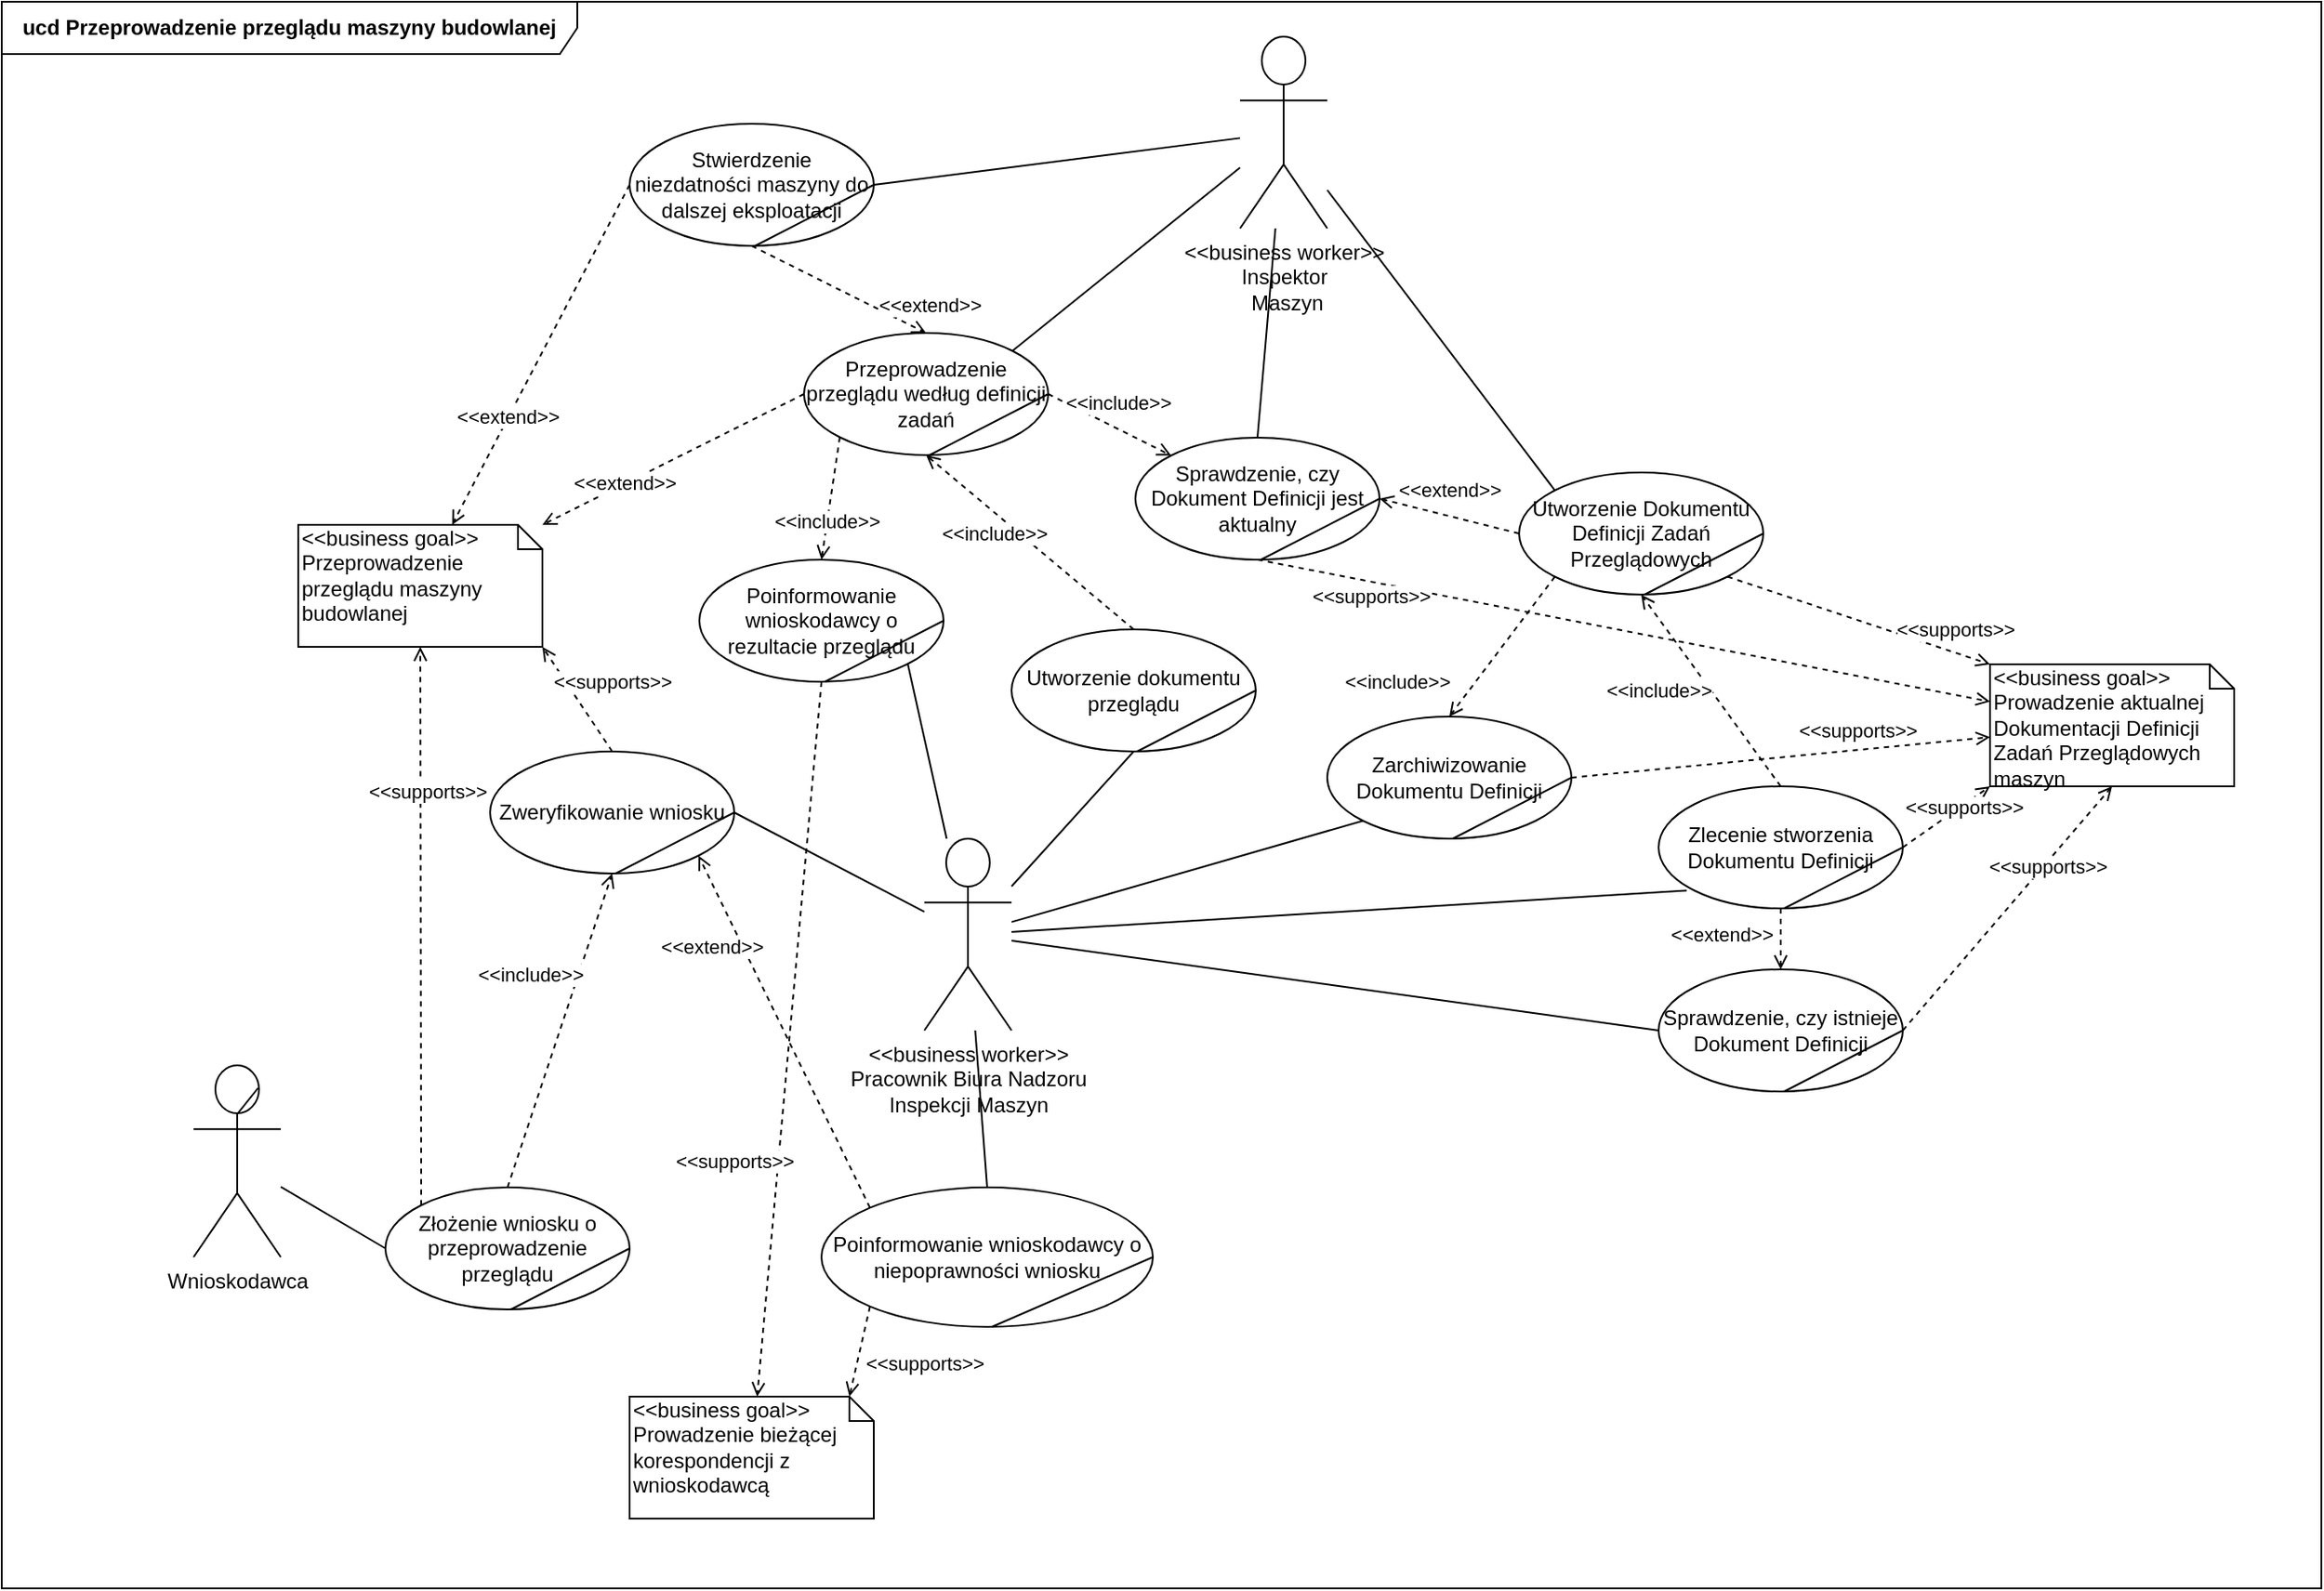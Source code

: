 <mxfile version="13.2.4" type="device" pages="5"><diagram id="1_WYrQ1tDQlQEcHH_g7-" name="business ucd"><mxGraphModel dx="2130" dy="1292" grid="1" gridSize="10" guides="1" tooltips="1" connect="1" arrows="1" fold="1" page="1" pageScale="1" pageWidth="827" pageHeight="1169" math="0" shadow="0"><root><mxCell id="0"/><mxCell id="1" parent="0"/><mxCell id="45mez7k7OBvfDJxFDDJ6-104" value="&lt;b&gt;ucd Przeprowadzenie przeglądu maszyny budowlanej&lt;/b&gt;" style="shape=umlFrame;whiteSpace=wrap;html=1;width=330;height=30;" parent="1" vertex="1"><mxGeometry x="-140" y="20" width="1330" height="910" as="geometry"/></mxCell><mxCell id="45mez7k7OBvfDJxFDDJ6-3" value="" style="group" parent="1" vertex="1" connectable="0"><mxGeometry x="-30" y="630" width="50" height="110" as="geometry"/></mxCell><mxCell id="45mez7k7OBvfDJxFDDJ6-1" value="Wnioskodawca" style="shape=umlActor;verticalLabelPosition=bottom;labelBackgroundColor=#ffffff;verticalAlign=top;html=1;outlineConnect=0;" parent="45mez7k7OBvfDJxFDDJ6-3" vertex="1"><mxGeometry width="50" height="110" as="geometry"/></mxCell><mxCell id="45mez7k7OBvfDJxFDDJ6-2" value="" style="endArrow=none;html=1;" parent="45mez7k7OBvfDJxFDDJ6-3" edge="1"><mxGeometry width="50" height="50" relative="1" as="geometry"><mxPoint x="25" y="28" as="sourcePoint"/><mxPoint x="37" y="13" as="targetPoint"/></mxGeometry></mxCell><mxCell id="45mez7k7OBvfDJxFDDJ6-7" value="" style="group" parent="1" vertex="1" connectable="0"><mxGeometry x="80" y="700" width="140" height="70" as="geometry"/></mxCell><mxCell id="45mez7k7OBvfDJxFDDJ6-5" value="Złożenie wniosku o przeprowadzenie przeglądu" style="ellipse;whiteSpace=wrap;html=1;" parent="45mez7k7OBvfDJxFDDJ6-7" vertex="1"><mxGeometry width="140" height="70" as="geometry"/></mxCell><mxCell id="45mez7k7OBvfDJxFDDJ6-6" value="" style="endArrow=none;html=1;" parent="45mez7k7OBvfDJxFDDJ6-7" edge="1"><mxGeometry width="50" height="50" relative="1" as="geometry"><mxPoint x="72" y="70" as="sourcePoint"/><mxPoint x="140" y="35" as="targetPoint"/></mxGeometry></mxCell><mxCell id="45mez7k7OBvfDJxFDDJ6-8" value="&lt;div&gt;&amp;lt;&amp;lt;business worker&amp;gt;&amp;gt;&lt;/div&gt;&lt;div&gt;Pracownik Biura Nadzoru&lt;/div&gt;&lt;div&gt;Inspekcji Maszyn&lt;br&gt;&lt;/div&gt;" style="shape=umlActor;verticalLabelPosition=bottom;labelBackgroundColor=#ffffff;verticalAlign=top;html=1;" parent="1" vertex="1"><mxGeometry x="389" y="500" width="50" height="110" as="geometry"/></mxCell><mxCell id="45mez7k7OBvfDJxFDDJ6-9" value="&lt;div&gt;&amp;lt;&amp;lt;business worker&amp;gt;&amp;gt;&lt;/div&gt;&lt;div&gt;Inspektor&lt;br&gt;&lt;/div&gt;&amp;nbsp;Maszyn" style="shape=umlActor;verticalLabelPosition=bottom;labelBackgroundColor=#ffffff;verticalAlign=top;html=1;" parent="1" vertex="1"><mxGeometry x="570" y="40" width="50" height="110" as="geometry"/></mxCell><mxCell id="45mez7k7OBvfDJxFDDJ6-10" value="" style="endArrow=none;html=1;entryX=0;entryY=0.5;entryDx=0;entryDy=0;" parent="1" source="45mez7k7OBvfDJxFDDJ6-1" target="45mez7k7OBvfDJxFDDJ6-5" edge="1"><mxGeometry width="50" height="50" relative="1" as="geometry"><mxPoint x="240" y="340" as="sourcePoint"/><mxPoint x="290" y="290" as="targetPoint"/></mxGeometry></mxCell><mxCell id="45mez7k7OBvfDJxFDDJ6-11" value="" style="group" parent="1" vertex="1" connectable="0"><mxGeometry x="140" y="450" width="140" height="70" as="geometry"/></mxCell><mxCell id="45mez7k7OBvfDJxFDDJ6-12" value="Zweryfikowanie wniosku" style="ellipse;whiteSpace=wrap;html=1;" parent="45mez7k7OBvfDJxFDDJ6-11" vertex="1"><mxGeometry width="140" height="70" as="geometry"/></mxCell><mxCell id="45mez7k7OBvfDJxFDDJ6-13" value="" style="endArrow=none;html=1;" parent="45mez7k7OBvfDJxFDDJ6-11" edge="1"><mxGeometry width="50" height="50" relative="1" as="geometry"><mxPoint x="72" y="70" as="sourcePoint"/><mxPoint x="140" y="35" as="targetPoint"/></mxGeometry></mxCell><mxCell id="45mez7k7OBvfDJxFDDJ6-14" value="" style="endArrow=none;html=1;entryX=1;entryY=0.5;entryDx=0;entryDy=0;" parent="1" source="45mez7k7OBvfDJxFDDJ6-8" target="45mez7k7OBvfDJxFDDJ6-12" edge="1"><mxGeometry width="50" height="50" relative="1" as="geometry"><mxPoint x="260" y="540" as="sourcePoint"/><mxPoint x="310" y="490" as="targetPoint"/></mxGeometry></mxCell><mxCell id="45mez7k7OBvfDJxFDDJ6-15" value="" style="group" parent="1" vertex="1" connectable="0"><mxGeometry x="330" y="700" width="190" height="80" as="geometry"/></mxCell><mxCell id="45mez7k7OBvfDJxFDDJ6-16" value="Poinformowanie wnioskodawcy o niepoprawności wniosku" style="ellipse;whiteSpace=wrap;html=1;" parent="45mez7k7OBvfDJxFDDJ6-15" vertex="1"><mxGeometry width="190" height="80" as="geometry"/></mxCell><mxCell id="45mez7k7OBvfDJxFDDJ6-17" value="" style="endArrow=none;html=1;" parent="45mez7k7OBvfDJxFDDJ6-15" edge="1"><mxGeometry width="50" height="50" relative="1" as="geometry"><mxPoint x="97.714" y="80" as="sourcePoint"/><mxPoint x="190" y="40" as="targetPoint"/></mxGeometry></mxCell><mxCell id="45mez7k7OBvfDJxFDDJ6-19" value="" style="endArrow=open;html=1;endFill=0;dashed=1;entryX=1;entryY=1;entryDx=0;entryDy=0;exitX=0;exitY=0;exitDx=0;exitDy=0;" parent="1" source="45mez7k7OBvfDJxFDDJ6-16" target="45mez7k7OBvfDJxFDDJ6-12" edge="1"><mxGeometry width="50" height="50" relative="1" as="geometry"><mxPoint x="210" y="350" as="sourcePoint"/><mxPoint x="260" y="300" as="targetPoint"/></mxGeometry></mxCell><mxCell id="45mez7k7OBvfDJxFDDJ6-20" value="&amp;lt;&amp;lt;extend&amp;gt;&amp;gt;" style="edgeLabel;html=1;align=center;verticalAlign=middle;resizable=0;points=[];" parent="45mez7k7OBvfDJxFDDJ6-19" vertex="1" connectable="0"><mxGeometry x="0.363" y="-1" relative="1" as="geometry"><mxPoint x="-24.59" y="-11.74" as="offset"/></mxGeometry></mxCell><mxCell id="45mez7k7OBvfDJxFDDJ6-21" value="" style="group" parent="1" vertex="1" connectable="0"><mxGeometry x="810" y="575" width="140" height="70" as="geometry"/></mxCell><mxCell id="45mez7k7OBvfDJxFDDJ6-22" value="Sprawdzenie, czy istnieje Dokument Definicji" style="ellipse;whiteSpace=wrap;html=1;" parent="45mez7k7OBvfDJxFDDJ6-21" vertex="1"><mxGeometry width="140" height="70" as="geometry"/></mxCell><mxCell id="45mez7k7OBvfDJxFDDJ6-23" value="" style="endArrow=none;html=1;" parent="45mez7k7OBvfDJxFDDJ6-21" edge="1"><mxGeometry width="50" height="50" relative="1" as="geometry"><mxPoint x="72" y="70" as="sourcePoint"/><mxPoint x="140" y="35" as="targetPoint"/></mxGeometry></mxCell><mxCell id="45mez7k7OBvfDJxFDDJ6-24" value="" style="endArrow=none;html=1;entryX=0;entryY=0.5;entryDx=0;entryDy=0;" parent="1" source="45mez7k7OBvfDJxFDDJ6-8" target="45mez7k7OBvfDJxFDDJ6-22" edge="1"><mxGeometry width="50" height="50" relative="1" as="geometry"><mxPoint x="669" y="563.283" as="sourcePoint"/><mxPoint x="810" y="550" as="targetPoint"/></mxGeometry></mxCell><mxCell id="45mez7k7OBvfDJxFDDJ6-25" value="" style="endArrow=none;html=1;entryX=0.5;entryY=0;entryDx=0;entryDy=0;" parent="1" source="45mez7k7OBvfDJxFDDJ6-8" target="45mez7k7OBvfDJxFDDJ6-16" edge="1"><mxGeometry width="50" height="50" relative="1" as="geometry"><mxPoint x="250" y="600" as="sourcePoint"/><mxPoint x="300" y="550" as="targetPoint"/></mxGeometry></mxCell><mxCell id="45mez7k7OBvfDJxFDDJ6-26" value="" style="group" parent="1" vertex="1" connectable="0"><mxGeometry x="810" y="470" width="140" height="70" as="geometry"/></mxCell><mxCell id="45mez7k7OBvfDJxFDDJ6-27" value="Zlecenie stworzenia Dokumentu Definicji" style="ellipse;whiteSpace=wrap;html=1;" parent="45mez7k7OBvfDJxFDDJ6-26" vertex="1"><mxGeometry width="140" height="70" as="geometry"/></mxCell><mxCell id="45mez7k7OBvfDJxFDDJ6-28" value="" style="endArrow=none;html=1;" parent="45mez7k7OBvfDJxFDDJ6-26" edge="1"><mxGeometry width="50" height="50" relative="1" as="geometry"><mxPoint x="72" y="70" as="sourcePoint"/><mxPoint x="140" y="35" as="targetPoint"/></mxGeometry></mxCell><mxCell id="45mez7k7OBvfDJxFDDJ6-29" value="" style="endArrow=none;html=1;entryX=0.115;entryY=0.854;entryDx=0;entryDy=0;entryPerimeter=0;" parent="1" source="45mez7k7OBvfDJxFDDJ6-8" target="45mez7k7OBvfDJxFDDJ6-27" edge="1"><mxGeometry width="50" height="50" relative="1" as="geometry"><mxPoint x="669" y="551.538" as="sourcePoint"/><mxPoint x="800" y="250" as="targetPoint"/></mxGeometry></mxCell><mxCell id="45mez7k7OBvfDJxFDDJ6-30" value="" style="endArrow=open;html=1;endFill=0;dashed=1;exitX=0.5;exitY=1;exitDx=0;exitDy=0;entryX=0.5;entryY=0;entryDx=0;entryDy=0;" parent="1" source="45mez7k7OBvfDJxFDDJ6-27" target="45mez7k7OBvfDJxFDDJ6-22" edge="1"><mxGeometry width="50" height="50" relative="1" as="geometry"><mxPoint x="910" y="450" as="sourcePoint"/><mxPoint x="960" y="400" as="targetPoint"/></mxGeometry></mxCell><mxCell id="45mez7k7OBvfDJxFDDJ6-31" value="&amp;lt;&amp;lt;extend&amp;gt;&amp;gt;" style="edgeLabel;html=1;align=center;verticalAlign=middle;resizable=0;points=[];" parent="45mez7k7OBvfDJxFDDJ6-30" vertex="1" connectable="0"><mxGeometry x="0.363" y="-1" relative="1" as="geometry"><mxPoint x="-32.78" y="-9" as="offset"/></mxGeometry></mxCell><mxCell id="45mez7k7OBvfDJxFDDJ6-32" value="" style="group" parent="1" vertex="1" connectable="0"><mxGeometry x="730" y="290" width="140" height="70" as="geometry"/></mxCell><mxCell id="45mez7k7OBvfDJxFDDJ6-33" value="Utworzenie Dokumentu Definicji Zadań Przeglądowych" style="ellipse;whiteSpace=wrap;html=1;" parent="45mez7k7OBvfDJxFDDJ6-32" vertex="1"><mxGeometry width="140" height="70" as="geometry"/></mxCell><mxCell id="45mez7k7OBvfDJxFDDJ6-34" value="" style="endArrow=none;html=1;" parent="45mez7k7OBvfDJxFDDJ6-32" edge="1"><mxGeometry width="50" height="50" relative="1" as="geometry"><mxPoint x="72" y="70" as="sourcePoint"/><mxPoint x="140" y="35" as="targetPoint"/></mxGeometry></mxCell><mxCell id="45mez7k7OBvfDJxFDDJ6-35" value="" style="endArrow=none;html=1;exitX=0;exitY=0;exitDx=0;exitDy=0;" parent="1" source="45mez7k7OBvfDJxFDDJ6-33" target="45mez7k7OBvfDJxFDDJ6-9" edge="1"><mxGeometry width="50" height="50" relative="1" as="geometry"><mxPoint x="820" y="340" as="sourcePoint"/><mxPoint x="870" y="290" as="targetPoint"/></mxGeometry></mxCell><mxCell id="45mez7k7OBvfDJxFDDJ6-36" value="" style="endArrow=open;html=1;endFill=0;dashed=1;exitX=0.5;exitY=0;exitDx=0;exitDy=0;entryX=0.5;entryY=1;entryDx=0;entryDy=0;" parent="1" source="45mez7k7OBvfDJxFDDJ6-27" target="45mez7k7OBvfDJxFDDJ6-33" edge="1"><mxGeometry width="50" height="50" relative="1" as="geometry"><mxPoint x="770" y="340" as="sourcePoint"/><mxPoint x="820" y="290" as="targetPoint"/></mxGeometry></mxCell><mxCell id="45mez7k7OBvfDJxFDDJ6-37" value="&amp;lt;&amp;lt;include&amp;gt;&amp;gt;" style="edgeLabel;html=1;align=center;verticalAlign=middle;resizable=0;points=[];" parent="45mez7k7OBvfDJxFDDJ6-36" vertex="1" connectable="0"><mxGeometry x="0.363" y="-1" relative="1" as="geometry"><mxPoint x="-16.45" y="20.33" as="offset"/></mxGeometry></mxCell><mxCell id="45mez7k7OBvfDJxFDDJ6-38" value="" style="endArrow=open;html=1;endFill=0;dashed=1;exitX=0.5;exitY=0;exitDx=0;exitDy=0;entryX=0.5;entryY=1;entryDx=0;entryDy=0;" parent="1" source="45mez7k7OBvfDJxFDDJ6-5" target="45mez7k7OBvfDJxFDDJ6-12" edge="1"><mxGeometry width="50" height="50" relative="1" as="geometry"><mxPoint x="40" y="430" as="sourcePoint"/><mxPoint x="90" y="380" as="targetPoint"/></mxGeometry></mxCell><mxCell id="45mez7k7OBvfDJxFDDJ6-39" value="&amp;lt;&amp;lt;include&amp;gt;&amp;gt;" style="edgeLabel;html=1;align=center;verticalAlign=middle;resizable=0;points=[];" parent="45mez7k7OBvfDJxFDDJ6-38" vertex="1" connectable="0"><mxGeometry x="0.363" y="-1" relative="1" as="geometry"><mxPoint x="-29" as="offset"/></mxGeometry></mxCell><mxCell id="45mez7k7OBvfDJxFDDJ6-40" value="" style="group" parent="1" vertex="1" connectable="0"><mxGeometry x="620" y="430" width="140" height="70" as="geometry"/></mxCell><mxCell id="45mez7k7OBvfDJxFDDJ6-41" value="Zarchiwizowanie Dokumentu Definicji" style="ellipse;whiteSpace=wrap;html=1;" parent="45mez7k7OBvfDJxFDDJ6-40" vertex="1"><mxGeometry width="140" height="70" as="geometry"/></mxCell><mxCell id="45mez7k7OBvfDJxFDDJ6-42" value="" style="endArrow=none;html=1;" parent="45mez7k7OBvfDJxFDDJ6-40" edge="1"><mxGeometry width="50" height="50" relative="1" as="geometry"><mxPoint x="72" y="70" as="sourcePoint"/><mxPoint x="140" y="35" as="targetPoint"/></mxGeometry></mxCell><mxCell id="45mez7k7OBvfDJxFDDJ6-43" value="" style="endArrow=none;html=1;entryX=0;entryY=1;entryDx=0;entryDy=0;" parent="1" source="45mez7k7OBvfDJxFDDJ6-8" target="45mez7k7OBvfDJxFDDJ6-41" edge="1"><mxGeometry width="50" height="50" relative="1" as="geometry"><mxPoint x="669" y="527.384" as="sourcePoint"/><mxPoint x="810" y="670" as="targetPoint"/></mxGeometry></mxCell><mxCell id="45mez7k7OBvfDJxFDDJ6-44" value="" style="endArrow=open;html=1;endFill=0;dashed=1;exitX=0;exitY=1;exitDx=0;exitDy=0;entryX=0.5;entryY=0;entryDx=0;entryDy=0;" parent="1" source="45mez7k7OBvfDJxFDDJ6-33" target="45mez7k7OBvfDJxFDDJ6-41" edge="1"><mxGeometry width="50" height="50" relative="1" as="geometry"><mxPoint x="620" y="340" as="sourcePoint"/><mxPoint x="670" y="290" as="targetPoint"/></mxGeometry></mxCell><mxCell id="45mez7k7OBvfDJxFDDJ6-45" value="&amp;lt;&amp;lt;include&amp;gt;&amp;gt;" style="edgeLabel;html=1;align=center;verticalAlign=middle;resizable=0;points=[];" parent="45mez7k7OBvfDJxFDDJ6-44" vertex="1" connectable="0"><mxGeometry x="0.363" y="-1" relative="1" as="geometry"><mxPoint x="-48.5" y="6.35" as="offset"/></mxGeometry></mxCell><mxCell id="45mez7k7OBvfDJxFDDJ6-46" value="&lt;div&gt;&amp;lt;&amp;lt;business goal&amp;gt;&amp;gt;&lt;/div&gt;&lt;div&gt;Prowadzenie aktualnej Dokumentacji Definicji Zadań Przeglądowych maszyn&lt;br&gt;&lt;/div&gt;" style="shape=note;whiteSpace=wrap;html=1;size=14;verticalAlign=top;align=left;spacingTop=-6;" parent="1" vertex="1"><mxGeometry x="1000" y="400" width="140" height="70" as="geometry"/></mxCell><mxCell id="45mez7k7OBvfDJxFDDJ6-47" value="" style="endArrow=open;html=1;endFill=0;dashed=1;exitX=1;exitY=1;exitDx=0;exitDy=0;entryX=0;entryY=0;entryDx=0;entryDy=0;entryPerimeter=0;" parent="1" source="45mez7k7OBvfDJxFDDJ6-33" target="45mez7k7OBvfDJxFDDJ6-46" edge="1"><mxGeometry width="50" height="50" relative="1" as="geometry"><mxPoint x="1040" y="600" as="sourcePoint"/><mxPoint x="1090" y="550" as="targetPoint"/></mxGeometry></mxCell><mxCell id="45mez7k7OBvfDJxFDDJ6-48" value="&amp;lt;&amp;lt;supports&amp;gt;&amp;gt;" style="edgeLabel;html=1;align=center;verticalAlign=middle;resizable=0;points=[];" parent="45mez7k7OBvfDJxFDDJ6-47" vertex="1" connectable="0"><mxGeometry x="0.363" y="-1" relative="1" as="geometry"><mxPoint x="28.06" y="-5.01" as="offset"/></mxGeometry></mxCell><mxCell id="45mez7k7OBvfDJxFDDJ6-49" value="" style="endArrow=open;html=1;endFill=0;dashed=1;exitX=1;exitY=0.5;exitDx=0;exitDy=0;entryX=0;entryY=1;entryDx=0;entryDy=0;entryPerimeter=0;" parent="1" source="45mez7k7OBvfDJxFDDJ6-27" target="45mez7k7OBvfDJxFDDJ6-46" edge="1"><mxGeometry width="50" height="50" relative="1" as="geometry"><mxPoint x="1040" y="630" as="sourcePoint"/><mxPoint x="1090" y="580" as="targetPoint"/></mxGeometry></mxCell><mxCell id="45mez7k7OBvfDJxFDDJ6-50" value="&amp;lt;&amp;lt;supports&amp;gt;&amp;gt;" style="edgeLabel;html=1;align=center;verticalAlign=middle;resizable=0;points=[];" parent="45mez7k7OBvfDJxFDDJ6-49" vertex="1" connectable="0"><mxGeometry x="0.363" y="-1" relative="1" as="geometry"><mxPoint as="offset"/></mxGeometry></mxCell><mxCell id="45mez7k7OBvfDJxFDDJ6-51" value="" style="endArrow=open;html=1;endFill=0;dashed=1;exitX=1;exitY=0.5;exitDx=0;exitDy=0;entryX=0.5;entryY=1;entryDx=0;entryDy=0;entryPerimeter=0;" parent="1" source="45mez7k7OBvfDJxFDDJ6-22" target="45mez7k7OBvfDJxFDDJ6-46" edge="1"><mxGeometry width="50" height="50" relative="1" as="geometry"><mxPoint x="1020" y="590" as="sourcePoint"/><mxPoint x="1070" y="540" as="targetPoint"/></mxGeometry></mxCell><mxCell id="45mez7k7OBvfDJxFDDJ6-52" value="&amp;lt;&amp;lt;supports&amp;gt;&amp;gt;" style="edgeLabel;html=1;align=center;verticalAlign=middle;resizable=0;points=[];" parent="45mez7k7OBvfDJxFDDJ6-51" vertex="1" connectable="0"><mxGeometry x="0.363" y="-1" relative="1" as="geometry"><mxPoint as="offset"/></mxGeometry></mxCell><mxCell id="45mez7k7OBvfDJxFDDJ6-53" value="" style="endArrow=open;html=1;endFill=0;dashed=1;exitX=1;exitY=0.5;exitDx=0;exitDy=0;" parent="1" source="45mez7k7OBvfDJxFDDJ6-41" target="45mez7k7OBvfDJxFDDJ6-46" edge="1"><mxGeometry width="50" height="50" relative="1" as="geometry"><mxPoint x="1050" y="660" as="sourcePoint"/><mxPoint x="980" y="440" as="targetPoint"/></mxGeometry></mxCell><mxCell id="45mez7k7OBvfDJxFDDJ6-54" value="&amp;lt;&amp;lt;supports&amp;gt;&amp;gt;" style="edgeLabel;html=1;align=center;verticalAlign=middle;resizable=0;points=[];" parent="45mez7k7OBvfDJxFDDJ6-53" vertex="1" connectable="0"><mxGeometry x="0.363" y="-1" relative="1" as="geometry"><mxPoint y="-12.84" as="offset"/></mxGeometry></mxCell><mxCell id="45mez7k7OBvfDJxFDDJ6-55" value="&lt;div&gt;&amp;lt;&amp;lt;business goal&amp;gt;&amp;gt;&lt;/div&gt;Przeprowadzenie przeglądu maszyny budowlanej" style="shape=note;whiteSpace=wrap;html=1;size=14;verticalAlign=top;align=left;spacingTop=-6;" parent="1" vertex="1"><mxGeometry x="30" y="320" width="140" height="70" as="geometry"/></mxCell><mxCell id="45mez7k7OBvfDJxFDDJ6-56" value="" style="endArrow=open;html=1;endFill=0;dashed=1;exitX=0;exitY=0;exitDx=0;exitDy=0;entryX=0.5;entryY=1;entryDx=0;entryDy=0;entryPerimeter=0;" parent="1" source="45mez7k7OBvfDJxFDDJ6-5" target="45mez7k7OBvfDJxFDDJ6-55" edge="1"><mxGeometry width="50" height="50" relative="1" as="geometry"><mxPoint x="-30" y="320" as="sourcePoint"/><mxPoint x="20" y="270" as="targetPoint"/></mxGeometry></mxCell><mxCell id="45mez7k7OBvfDJxFDDJ6-57" value="&amp;lt;&amp;lt;supports&amp;gt;&amp;gt;" style="edgeLabel;html=1;align=center;verticalAlign=middle;resizable=0;points=[];" parent="45mez7k7OBvfDJxFDDJ6-56" vertex="1" connectable="0"><mxGeometry x="0.363" y="-1" relative="1" as="geometry"><mxPoint x="2.69" y="-18.92" as="offset"/></mxGeometry></mxCell><mxCell id="45mez7k7OBvfDJxFDDJ6-58" value="" style="endArrow=open;html=1;endFill=0;dashed=1;exitX=0.5;exitY=0;exitDx=0;exitDy=0;entryX=1;entryY=1;entryDx=0;entryDy=0;entryPerimeter=0;" parent="1" source="45mez7k7OBvfDJxFDDJ6-12" target="45mez7k7OBvfDJxFDDJ6-55" edge="1"><mxGeometry width="50" height="50" relative="1" as="geometry"><mxPoint x="180.003" y="460.001" as="sourcePoint"/><mxPoint x="59.5" y="401.75" as="targetPoint"/></mxGeometry></mxCell><mxCell id="45mez7k7OBvfDJxFDDJ6-59" value="&amp;lt;&amp;lt;supports&amp;gt;&amp;gt;" style="edgeLabel;html=1;align=center;verticalAlign=middle;resizable=0;points=[];" parent="45mez7k7OBvfDJxFDDJ6-58" vertex="1" connectable="0"><mxGeometry x="0.363" y="-1" relative="1" as="geometry"><mxPoint x="26.44" y="1.46" as="offset"/></mxGeometry></mxCell><mxCell id="45mez7k7OBvfDJxFDDJ6-61" value="&lt;div&gt;&amp;lt;&amp;lt;business goal&amp;gt;&amp;gt;&lt;/div&gt;Prowadzenie bieżącej korespondencji z wnioskodawcą" style="shape=note;whiteSpace=wrap;html=1;size=14;verticalAlign=top;align=left;spacingTop=-6;" parent="1" vertex="1"><mxGeometry x="220" y="820" width="140" height="70" as="geometry"/></mxCell><mxCell id="45mez7k7OBvfDJxFDDJ6-62" value="" style="endArrow=open;html=1;endFill=0;dashed=1;exitX=0;exitY=1;exitDx=0;exitDy=0;entryX=0;entryY=0;entryDx=126;entryDy=0;entryPerimeter=0;" parent="1" source="45mez7k7OBvfDJxFDDJ6-16" target="45mez7k7OBvfDJxFDDJ6-61" edge="1"><mxGeometry width="50" height="50" relative="1" as="geometry"><mxPoint x="360" y="240" as="sourcePoint"/><mxPoint x="410" y="190" as="targetPoint"/></mxGeometry></mxCell><mxCell id="45mez7k7OBvfDJxFDDJ6-63" value="&amp;lt;&amp;lt;supports&amp;gt;&amp;gt;" style="edgeLabel;html=1;align=center;verticalAlign=middle;resizable=0;points=[];" parent="45mez7k7OBvfDJxFDDJ6-62" vertex="1" connectable="0"><mxGeometry x="0.363" y="-1" relative="1" as="geometry"><mxPoint x="40.14" y="-2.66" as="offset"/></mxGeometry></mxCell><mxCell id="45mez7k7OBvfDJxFDDJ6-64" value="" style="group" parent="1" vertex="1" connectable="0"><mxGeometry x="439" y="380" width="140" height="70" as="geometry"/></mxCell><mxCell id="45mez7k7OBvfDJxFDDJ6-65" value="Utworzenie dokumentu przeglądu" style="ellipse;whiteSpace=wrap;html=1;" parent="45mez7k7OBvfDJxFDDJ6-64" vertex="1"><mxGeometry width="140" height="70" as="geometry"/></mxCell><mxCell id="45mez7k7OBvfDJxFDDJ6-66" value="" style="endArrow=none;html=1;" parent="45mez7k7OBvfDJxFDDJ6-64" edge="1"><mxGeometry width="50" height="50" relative="1" as="geometry"><mxPoint x="72" y="70" as="sourcePoint"/><mxPoint x="140" y="35" as="targetPoint"/></mxGeometry></mxCell><mxCell id="45mez7k7OBvfDJxFDDJ6-67" value="" style="endArrow=none;html=1;exitX=0.5;exitY=1;exitDx=0;exitDy=0;" parent="1" source="45mez7k7OBvfDJxFDDJ6-65" target="45mez7k7OBvfDJxFDDJ6-8" edge="1"><mxGeometry width="50" height="50" relative="1" as="geometry"><mxPoint x="380" y="810" as="sourcePoint"/><mxPoint x="430" y="760" as="targetPoint"/></mxGeometry></mxCell><mxCell id="45mez7k7OBvfDJxFDDJ6-68" value="" style="group" parent="1" vertex="1" connectable="0"><mxGeometry x="320" y="210" width="140" height="70" as="geometry"/></mxCell><mxCell id="45mez7k7OBvfDJxFDDJ6-69" value="Przeprowadzenie przeglądu według definicji zadań" style="ellipse;whiteSpace=wrap;html=1;" parent="45mez7k7OBvfDJxFDDJ6-68" vertex="1"><mxGeometry width="140" height="70" as="geometry"/></mxCell><mxCell id="45mez7k7OBvfDJxFDDJ6-70" value="" style="endArrow=none;html=1;" parent="45mez7k7OBvfDJxFDDJ6-68" edge="1"><mxGeometry width="50" height="50" relative="1" as="geometry"><mxPoint x="72" y="70" as="sourcePoint"/><mxPoint x="140" y="35" as="targetPoint"/></mxGeometry></mxCell><mxCell id="45mez7k7OBvfDJxFDDJ6-71" value="" style="endArrow=none;html=1;exitX=1;exitY=0;exitDx=0;exitDy=0;" parent="1" source="45mez7k7OBvfDJxFDDJ6-69" target="45mez7k7OBvfDJxFDDJ6-9" edge="1"><mxGeometry width="50" height="50" relative="1" as="geometry"><mxPoint x="280" y="210" as="sourcePoint"/><mxPoint x="330" y="160" as="targetPoint"/></mxGeometry></mxCell><mxCell id="45mez7k7OBvfDJxFDDJ6-72" value="" style="endArrow=open;html=1;endFill=0;dashed=1;exitX=0.5;exitY=0;exitDx=0;exitDy=0;entryX=0.5;entryY=1;entryDx=0;entryDy=0;" parent="1" source="45mez7k7OBvfDJxFDDJ6-65" target="45mez7k7OBvfDJxFDDJ6-69" edge="1"><mxGeometry width="50" height="50" relative="1" as="geometry"><mxPoint x="510" y="410" as="sourcePoint"/><mxPoint x="560" y="360" as="targetPoint"/></mxGeometry></mxCell><mxCell id="45mez7k7OBvfDJxFDDJ6-73" value="&amp;lt;&amp;lt;include&amp;gt;&amp;gt;" style="edgeLabel;html=1;align=center;verticalAlign=middle;resizable=0;points=[];" parent="45mez7k7OBvfDJxFDDJ6-72" vertex="1" connectable="0"><mxGeometry x="0.363" y="-1" relative="1" as="geometry"><mxPoint x="0.73" y="13.73" as="offset"/></mxGeometry></mxCell><mxCell id="45mez7k7OBvfDJxFDDJ6-74" value="" style="group" parent="1" vertex="1" connectable="0"><mxGeometry x="510" y="270" width="140" height="70" as="geometry"/></mxCell><mxCell id="45mez7k7OBvfDJxFDDJ6-75" value="Sprawdzenie, czy Dokument Definicji jest aktualny" style="ellipse;whiteSpace=wrap;html=1;" parent="45mez7k7OBvfDJxFDDJ6-74" vertex="1"><mxGeometry width="140" height="70" as="geometry"/></mxCell><mxCell id="45mez7k7OBvfDJxFDDJ6-76" value="" style="endArrow=none;html=1;" parent="45mez7k7OBvfDJxFDDJ6-74" edge="1"><mxGeometry width="50" height="50" relative="1" as="geometry"><mxPoint x="72" y="70" as="sourcePoint"/><mxPoint x="140" y="35" as="targetPoint"/></mxGeometry></mxCell><mxCell id="45mez7k7OBvfDJxFDDJ6-77" value="" style="group" parent="1" vertex="1" connectable="0"><mxGeometry x="220" y="90" width="140" height="70" as="geometry"/></mxCell><mxCell id="45mez7k7OBvfDJxFDDJ6-78" value="Stwierdzenie niezdatności maszyny do dalszej eksploatacji" style="ellipse;whiteSpace=wrap;html=1;" parent="45mez7k7OBvfDJxFDDJ6-77" vertex="1"><mxGeometry width="140" height="70" as="geometry"/></mxCell><mxCell id="45mez7k7OBvfDJxFDDJ6-79" value="" style="endArrow=none;html=1;" parent="45mez7k7OBvfDJxFDDJ6-77" edge="1"><mxGeometry width="50" height="50" relative="1" as="geometry"><mxPoint x="72" y="70" as="sourcePoint"/><mxPoint x="140" y="35" as="targetPoint"/></mxGeometry></mxCell><mxCell id="45mez7k7OBvfDJxFDDJ6-80" value="" style="endArrow=open;html=1;endFill=0;dashed=1;entryX=0;entryY=0;entryDx=0;entryDy=0;exitX=1;exitY=0.5;exitDx=0;exitDy=0;" parent="1" source="45mez7k7OBvfDJxFDDJ6-69" target="45mez7k7OBvfDJxFDDJ6-75" edge="1"><mxGeometry width="50" height="50" relative="1" as="geometry"><mxPoint x="510" y="440" as="sourcePoint"/><mxPoint x="560" y="390" as="targetPoint"/></mxGeometry></mxCell><mxCell id="45mez7k7OBvfDJxFDDJ6-81" value="&amp;lt;&amp;lt;include&amp;gt;&amp;gt;" style="edgeLabel;html=1;align=center;verticalAlign=middle;resizable=0;points=[];" parent="45mez7k7OBvfDJxFDDJ6-80" vertex="1" connectable="0"><mxGeometry x="0.363" y="-1" relative="1" as="geometry"><mxPoint x="-8.06" y="-19.68" as="offset"/></mxGeometry></mxCell><mxCell id="45mez7k7OBvfDJxFDDJ6-82" value="" style="endArrow=open;html=1;endFill=0;dashed=1;entryX=1;entryY=0.5;entryDx=0;entryDy=0;exitX=0;exitY=0.5;exitDx=0;exitDy=0;" parent="1" source="45mez7k7OBvfDJxFDDJ6-33" target="45mez7k7OBvfDJxFDDJ6-75" edge="1"><mxGeometry width="50" height="50" relative="1" as="geometry"><mxPoint x="550" y="410" as="sourcePoint"/><mxPoint x="600" y="360" as="targetPoint"/></mxGeometry></mxCell><mxCell id="45mez7k7OBvfDJxFDDJ6-83" value="&amp;lt;&amp;lt;extend&amp;gt;&amp;gt;" style="edgeLabel;html=1;align=center;verticalAlign=middle;resizable=0;points=[];" parent="45mez7k7OBvfDJxFDDJ6-82" vertex="1" connectable="0"><mxGeometry x="0.363" y="-1" relative="1" as="geometry"><mxPoint x="14.27" y="-10.4" as="offset"/></mxGeometry></mxCell><mxCell id="45mez7k7OBvfDJxFDDJ6-84" value="" style="endArrow=none;html=1;exitX=0.5;exitY=0;exitDx=0;exitDy=0;" parent="1" source="45mez7k7OBvfDJxFDDJ6-75" target="45mez7k7OBvfDJxFDDJ6-9" edge="1"><mxGeometry width="50" height="50" relative="1" as="geometry"><mxPoint x="540" y="420" as="sourcePoint"/><mxPoint x="590" y="370" as="targetPoint"/></mxGeometry></mxCell><mxCell id="45mez7k7OBvfDJxFDDJ6-87" value="" style="endArrow=open;html=1;endFill=0;dashed=1;exitX=0.5;exitY=1;exitDx=0;exitDy=0;" parent="1" source="45mez7k7OBvfDJxFDDJ6-75" target="45mez7k7OBvfDJxFDDJ6-46" edge="1"><mxGeometry width="50" height="50" relative="1" as="geometry"><mxPoint x="550" y="430" as="sourcePoint"/><mxPoint x="600" y="380" as="targetPoint"/></mxGeometry></mxCell><mxCell id="45mez7k7OBvfDJxFDDJ6-88" value="&amp;lt;&amp;lt;supports&amp;gt;&amp;gt;" style="edgeLabel;html=1;align=center;verticalAlign=middle;resizable=0;points=[];" parent="45mez7k7OBvfDJxFDDJ6-87" vertex="1" connectable="0"><mxGeometry x="0.363" y="-1" relative="1" as="geometry"><mxPoint x="-221.7" y="-35.96" as="offset"/></mxGeometry></mxCell><mxCell id="45mez7k7OBvfDJxFDDJ6-89" value="" style="endArrow=open;html=1;endFill=0;dashed=1;exitX=0;exitY=0.5;exitDx=0;exitDy=0;" parent="1" source="45mez7k7OBvfDJxFDDJ6-78" target="45mez7k7OBvfDJxFDDJ6-55" edge="1"><mxGeometry width="50" height="50" relative="1" as="geometry"><mxPoint x="130" y="240" as="sourcePoint"/><mxPoint x="180" y="190" as="targetPoint"/></mxGeometry></mxCell><mxCell id="45mez7k7OBvfDJxFDDJ6-90" value="&amp;lt;&amp;lt;extend&amp;gt;&amp;gt;" style="edgeLabel;html=1;align=center;verticalAlign=middle;resizable=0;points=[];" parent="45mez7k7OBvfDJxFDDJ6-89" vertex="1" connectable="0"><mxGeometry x="0.363" y="-1" relative="1" as="geometry"><mxPoint as="offset"/></mxGeometry></mxCell><mxCell id="45mez7k7OBvfDJxFDDJ6-91" value="" style="endArrow=open;html=1;endFill=0;dashed=1;exitX=0;exitY=0.5;exitDx=0;exitDy=0;" parent="1" source="45mez7k7OBvfDJxFDDJ6-69" target="45mez7k7OBvfDJxFDDJ6-55" edge="1"><mxGeometry width="50" height="50" relative="1" as="geometry"><mxPoint x="220" y="320" as="sourcePoint"/><mxPoint x="270" y="270" as="targetPoint"/></mxGeometry></mxCell><mxCell id="45mez7k7OBvfDJxFDDJ6-92" value="&amp;lt;&amp;lt;extend&amp;gt;&amp;gt;" style="edgeLabel;html=1;align=center;verticalAlign=middle;resizable=0;points=[];" parent="45mez7k7OBvfDJxFDDJ6-91" vertex="1" connectable="0"><mxGeometry x="0.363" y="-1" relative="1" as="geometry"><mxPoint as="offset"/></mxGeometry></mxCell><mxCell id="45mez7k7OBvfDJxFDDJ6-93" value="" style="endArrow=none;html=1;exitX=1;exitY=0.5;exitDx=0;exitDy=0;" parent="1" source="45mez7k7OBvfDJxFDDJ6-78" target="45mez7k7OBvfDJxFDDJ6-9" edge="1"><mxGeometry width="50" height="50" relative="1" as="geometry"><mxPoint x="90" y="170" as="sourcePoint"/><mxPoint x="140" y="120" as="targetPoint"/></mxGeometry></mxCell><mxCell id="45mez7k7OBvfDJxFDDJ6-94" value="" style="endArrow=open;html=1;endFill=0;dashed=1;entryX=0.5;entryY=0;entryDx=0;entryDy=0;exitX=0.5;exitY=1;exitDx=0;exitDy=0;" parent="1" source="45mez7k7OBvfDJxFDDJ6-78" target="45mez7k7OBvfDJxFDDJ6-69" edge="1"><mxGeometry width="50" height="50" relative="1" as="geometry"><mxPoint x="330" y="220" as="sourcePoint"/><mxPoint x="380" y="170" as="targetPoint"/></mxGeometry></mxCell><mxCell id="45mez7k7OBvfDJxFDDJ6-95" value="&amp;lt;&amp;lt;extend&amp;gt;&amp;gt;" style="edgeLabel;html=1;align=center;verticalAlign=middle;resizable=0;points=[];" parent="45mez7k7OBvfDJxFDDJ6-94" vertex="1" connectable="0"><mxGeometry x="0.363" y="-1" relative="1" as="geometry"><mxPoint x="33.76" y="-1.5" as="offset"/></mxGeometry></mxCell><mxCell id="45mez7k7OBvfDJxFDDJ6-96" value="" style="group" parent="1" vertex="1" connectable="0"><mxGeometry x="260" y="340" width="140" height="70" as="geometry"/></mxCell><mxCell id="45mez7k7OBvfDJxFDDJ6-97" value="Poinformowanie wnioskodawcy o rezultacie przeglądu" style="ellipse;whiteSpace=wrap;html=1;" parent="45mez7k7OBvfDJxFDDJ6-96" vertex="1"><mxGeometry width="140" height="70" as="geometry"/></mxCell><mxCell id="45mez7k7OBvfDJxFDDJ6-98" value="" style="endArrow=none;html=1;" parent="45mez7k7OBvfDJxFDDJ6-96" edge="1"><mxGeometry width="50" height="50" relative="1" as="geometry"><mxPoint x="72" y="70" as="sourcePoint"/><mxPoint x="140" y="35" as="targetPoint"/></mxGeometry></mxCell><mxCell id="45mez7k7OBvfDJxFDDJ6-99" value="" style="endArrow=none;html=1;entryX=1;entryY=1;entryDx=0;entryDy=0;" parent="1" source="45mez7k7OBvfDJxFDDJ6-8" target="45mez7k7OBvfDJxFDDJ6-97" edge="1"><mxGeometry width="50" height="50" relative="1" as="geometry"><mxPoint x="340" y="490" as="sourcePoint"/><mxPoint x="390" y="440" as="targetPoint"/></mxGeometry></mxCell><mxCell id="45mez7k7OBvfDJxFDDJ6-100" value="" style="endArrow=open;html=1;endFill=0;dashed=1;entryX=0.5;entryY=0;entryDx=0;entryDy=0;exitX=0;exitY=1;exitDx=0;exitDy=0;" parent="1" source="45mez7k7OBvfDJxFDDJ6-69" target="45mez7k7OBvfDJxFDDJ6-97" edge="1"><mxGeometry width="50" height="50" relative="1" as="geometry"><mxPoint x="270" y="330" as="sourcePoint"/><mxPoint x="320" y="280" as="targetPoint"/></mxGeometry></mxCell><mxCell id="45mez7k7OBvfDJxFDDJ6-101" value="&amp;lt;&amp;lt;include&amp;gt;&amp;gt;" style="edgeLabel;html=1;align=center;verticalAlign=middle;resizable=0;points=[];" parent="45mez7k7OBvfDJxFDDJ6-100" vertex="1" connectable="0"><mxGeometry x="0.363" y="-1" relative="1" as="geometry"><mxPoint as="offset"/></mxGeometry></mxCell><mxCell id="45mez7k7OBvfDJxFDDJ6-102" value="" style="endArrow=open;html=1;endFill=0;dashed=1;exitX=0.5;exitY=1;exitDx=0;exitDy=0;" parent="1" source="45mez7k7OBvfDJxFDDJ6-97" target="45mez7k7OBvfDJxFDDJ6-61" edge="1"><mxGeometry width="50" height="50" relative="1" as="geometry"><mxPoint x="590" y="770" as="sourcePoint"/><mxPoint x="640" y="720" as="targetPoint"/></mxGeometry></mxCell><mxCell id="45mez7k7OBvfDJxFDDJ6-103" value="&amp;lt;&amp;lt;supports&amp;gt;&amp;gt;" style="edgeLabel;html=1;align=center;verticalAlign=middle;resizable=0;points=[];" parent="45mez7k7OBvfDJxFDDJ6-102" vertex="1" connectable="0"><mxGeometry x="0.363" y="-1" relative="1" as="geometry"><mxPoint x="-23.85" y="-4.78" as="offset"/></mxGeometry></mxCell></root></mxGraphModel></diagram><diagram id="ECS-R2ZPTAeLANmwqCxa" name="erd"><mxGraphModel dx="2130" dy="1292" grid="1" gridSize="10" guides="1" tooltips="1" connect="1" arrows="1" fold="1" page="1" pageScale="1" pageWidth="827" pageHeight="1169" math="0" shadow="0"><root><mxCell id="lUgkHc0S-3tq_aWT0GKD-0"/><mxCell id="lUgkHc0S-3tq_aWT0GKD-1" parent="lUgkHc0S-3tq_aWT0GKD-0"/><mxCell id="JYzw926CPPfw93HzlskI-41" value="" style="group" parent="lUgkHc0S-3tq_aWT0GKD-1" vertex="1" connectable="0"><mxGeometry x="-10" y="130" width="200" height="250" as="geometry"/></mxCell><mxCell id="JYzw926CPPfw93HzlskI-39" value="" style="group" parent="JYzw926CPPfw93HzlskI-41" vertex="1" connectable="0"><mxGeometry width="200" height="250" as="geometry"/></mxCell><mxCell id="JYzw926CPPfw93HzlskI-0" value="Wniosek" style="shape=table;startSize=30;container=1;collapsible=1;childLayout=tableLayout;fixedRows=1;rowLines=0;fontStyle=1;align=center;resizeLast=1;" parent="JYzw926CPPfw93HzlskI-39" vertex="1"><mxGeometry width="200" height="250" as="geometry"><mxRectangle x="150" y="220" width="80" height="30" as="alternateBounds"/></mxGeometry></mxCell><mxCell id="JYzw926CPPfw93HzlskI-1" value="" style="shape=partialRectangle;collapsible=0;dropTarget=0;pointerEvents=0;fillColor=none;top=0;left=0;bottom=1;right=0;points=[[0,0.5],[1,0.5]];portConstraint=eastwest;" parent="JYzw926CPPfw93HzlskI-0" vertex="1"><mxGeometry y="30" width="200" height="30" as="geometry"/></mxCell><mxCell id="JYzw926CPPfw93HzlskI-2" value="PK" style="shape=partialRectangle;connectable=0;fillColor=none;top=0;left=0;bottom=0;right=0;fontStyle=1;overflow=hidden;" parent="JYzw926CPPfw93HzlskI-1" vertex="1"><mxGeometry width="30" height="30" as="geometry"/></mxCell><mxCell id="JYzw926CPPfw93HzlskI-3" value="IdWniosek: number" style="shape=partialRectangle;connectable=0;fillColor=none;top=0;left=0;bottom=0;right=0;align=left;spacingLeft=6;fontStyle=5;overflow=hidden;" parent="JYzw926CPPfw93HzlskI-1" vertex="1"><mxGeometry x="30" width="170" height="30" as="geometry"/></mxCell><mxCell id="JYzw926CPPfw93HzlskI-4" value="" style="shape=partialRectangle;collapsible=0;dropTarget=0;pointerEvents=0;fillColor=none;top=0;left=0;bottom=0;right=0;points=[[0,0.5],[1,0.5]];portConstraint=eastwest;" parent="JYzw926CPPfw93HzlskI-0" vertex="1"><mxGeometry y="60" width="200" height="30" as="geometry"/></mxCell><mxCell id="JYzw926CPPfw93HzlskI-5" value="" style="shape=partialRectangle;connectable=0;fillColor=none;top=0;left=0;bottom=0;right=0;editable=1;overflow=hidden;" parent="JYzw926CPPfw93HzlskI-4" vertex="1"><mxGeometry width="30" height="30" as="geometry"/></mxCell><mxCell id="JYzw926CPPfw93HzlskI-6" value="Tresc: string" style="shape=partialRectangle;connectable=0;fillColor=none;top=0;left=0;bottom=0;right=0;align=left;spacingLeft=6;overflow=hidden;" parent="JYzw926CPPfw93HzlskI-4" vertex="1"><mxGeometry x="30" width="170" height="30" as="geometry"/></mxCell><mxCell id="JYzw926CPPfw93HzlskI-7" value="" style="shape=partialRectangle;collapsible=0;dropTarget=0;pointerEvents=0;fillColor=none;top=0;left=0;bottom=0;right=0;points=[[0,0.5],[1,0.5]];portConstraint=eastwest;" parent="JYzw926CPPfw93HzlskI-0" vertex="1"><mxGeometry y="90" width="200" height="30" as="geometry"/></mxCell><mxCell id="JYzw926CPPfw93HzlskI-8" value="" style="shape=partialRectangle;connectable=0;fillColor=none;top=0;left=0;bottom=0;right=0;editable=1;overflow=hidden;" parent="JYzw926CPPfw93HzlskI-7" vertex="1"><mxGeometry width="30" height="30" as="geometry"/></mxCell><mxCell id="JYzw926CPPfw93HzlskI-9" value="RejestracjaMaszyny: string" style="shape=partialRectangle;connectable=0;fillColor=none;top=0;left=0;bottom=0;right=0;align=left;spacingLeft=6;overflow=hidden;" parent="JYzw926CPPfw93HzlskI-7" vertex="1"><mxGeometry x="30" width="170" height="30" as="geometry"/></mxCell><mxCell id="JYzw926CPPfw93HzlskI-10" value="" style="shape=partialRectangle;collapsible=0;dropTarget=0;pointerEvents=0;fillColor=none;top=0;left=0;bottom=0;right=0;points=[[0,0.5],[1,0.5]];portConstraint=eastwest;" parent="JYzw926CPPfw93HzlskI-0" vertex="1"><mxGeometry y="120" width="200" height="30" as="geometry"/></mxCell><mxCell id="JYzw926CPPfw93HzlskI-11" value="" style="shape=partialRectangle;connectable=0;fillColor=none;top=0;left=0;bottom=0;right=0;editable=1;overflow=hidden;" parent="JYzw926CPPfw93HzlskI-10" vertex="1"><mxGeometry width="30" height="30" as="geometry"/></mxCell><mxCell id="JYzw926CPPfw93HzlskI-12" value="CzyPoprawny: boolean" style="shape=partialRectangle;connectable=0;fillColor=none;top=0;left=0;bottom=0;right=0;align=left;spacingLeft=6;overflow=hidden;" parent="JYzw926CPPfw93HzlskI-10" vertex="1"><mxGeometry x="30" width="170" height="30" as="geometry"/></mxCell><mxCell id="JYzw926CPPfw93HzlskI-137" value="" style="shape=partialRectangle;collapsible=0;dropTarget=0;pointerEvents=0;fillColor=none;top=0;left=0;bottom=0;right=0;points=[[0,0.5],[1,0.5]];portConstraint=eastwest;" parent="JYzw926CPPfw93HzlskI-0" vertex="1"><mxGeometry y="150" width="200" height="30" as="geometry"/></mxCell><mxCell id="JYzw926CPPfw93HzlskI-138" value="" style="shape=partialRectangle;connectable=0;fillColor=none;top=0;left=0;bottom=0;right=0;editable=1;overflow=hidden;" parent="JYzw926CPPfw93HzlskI-137" vertex="1"><mxGeometry width="30" height="30" as="geometry"/></mxCell><mxCell id="JYzw926CPPfw93HzlskI-139" value="Status: string" style="shape=partialRectangle;connectable=0;fillColor=none;top=0;left=0;bottom=0;right=0;align=left;spacingLeft=6;overflow=hidden;" parent="JYzw926CPPfw93HzlskI-137" vertex="1"><mxGeometry x="30" width="170" height="30" as="geometry"/></mxCell><mxCell id="JYzw926CPPfw93HzlskI-158" value="" style="shape=partialRectangle;collapsible=0;dropTarget=0;pointerEvents=0;fillColor=none;top=0;left=0;bottom=0;right=0;points=[[0,0.5],[1,0.5]];portConstraint=eastwest;" parent="JYzw926CPPfw93HzlskI-0" vertex="1"><mxGeometry y="180" width="200" height="30" as="geometry"/></mxCell><mxCell id="JYzw926CPPfw93HzlskI-159" value="FK" style="shape=partialRectangle;connectable=0;fillColor=none;top=0;left=0;bottom=0;right=0;editable=1;overflow=hidden;" parent="JYzw926CPPfw93HzlskI-158" vertex="1"><mxGeometry width="30" height="30" as="geometry"/></mxCell><mxCell id="JYzw926CPPfw93HzlskI-160" value="IdRodzajMaszyny: number" style="shape=partialRectangle;connectable=0;fillColor=none;top=0;left=0;bottom=0;right=0;align=left;spacingLeft=6;overflow=hidden;" parent="JYzw926CPPfw93HzlskI-158" vertex="1"><mxGeometry x="30" width="170" height="30" as="geometry"/></mxCell><mxCell id="JYzw926CPPfw93HzlskI-161" value="" style="shape=partialRectangle;collapsible=0;dropTarget=0;pointerEvents=0;fillColor=none;top=0;left=0;bottom=0;right=0;points=[[0,0.5],[1,0.5]];portConstraint=eastwest;" parent="JYzw926CPPfw93HzlskI-0" vertex="1"><mxGeometry y="210" width="200" height="30" as="geometry"/></mxCell><mxCell id="JYzw926CPPfw93HzlskI-162" value="FK" style="shape=partialRectangle;connectable=0;fillColor=none;top=0;left=0;bottom=0;right=0;editable=1;overflow=hidden;" parent="JYzw926CPPfw93HzlskI-161" vertex="1"><mxGeometry width="30" height="30" as="geometry"/></mxCell><mxCell id="JYzw926CPPfw93HzlskI-163" value="IdZlecenieDefinicji: number" style="shape=partialRectangle;connectable=0;fillColor=none;top=0;left=0;bottom=0;right=0;align=left;spacingLeft=6;overflow=hidden;" parent="JYzw926CPPfw93HzlskI-161" vertex="1"><mxGeometry x="30" width="170" height="30" as="geometry"/></mxCell><mxCell id="JYzw926CPPfw93HzlskI-169" value="" style="endArrow=ERoneToMany;html=1;shadow=0;endFill=0;startArrow=ERmandOne;startFill=0;entryX=0.75;entryY=1;entryDx=0;entryDy=0;exitX=0;exitY=0.25;exitDx=0;exitDy=0;" parent="lUgkHc0S-3tq_aWT0GKD-1" source="JYzw926CPPfw93HzlskI-42" target="JYzw926CPPfw93HzlskI-0" edge="1"><mxGeometry width="50" height="50" relative="1" as="geometry"><mxPoint x="250" y="500" as="sourcePoint"/><mxPoint x="300" y="450" as="targetPoint"/><Array as="points"><mxPoint x="140" y="623"/></Array></mxGeometry></mxCell><mxCell id="JYzw926CPPfw93HzlskI-170" value="" style="endArrow=ERoneToMany;html=1;shadow=0;endFill=0;startArrow=ERmandOne;startFill=0;entryX=1;entryY=0.5;entryDx=0;entryDy=0;exitX=0.005;exitY=0.189;exitDx=0;exitDy=0;exitPerimeter=0;" parent="lUgkHc0S-3tq_aWT0GKD-1" source="JYzw926CPPfw93HzlskI-91" target="JYzw926CPPfw93HzlskI-161" edge="1"><mxGeometry width="50" height="50" relative="1" as="geometry"><mxPoint x="410" y="355" as="sourcePoint"/><mxPoint x="390" y="400" as="targetPoint"/><Array as="points"/></mxGeometry></mxCell><mxCell id="JYzw926CPPfw93HzlskI-58" value="Maszyna" style="shape=table;startSize=30;container=1;collapsible=1;childLayout=tableLayout;fixedRows=1;rowLines=0;fontStyle=1;align=center;resizeLast=1;" parent="lUgkHc0S-3tq_aWT0GKD-1" vertex="1"><mxGeometry x="-110" y="600" width="220" height="220" as="geometry"/></mxCell><mxCell id="JYzw926CPPfw93HzlskI-59" value="" style="shape=partialRectangle;collapsible=0;dropTarget=0;pointerEvents=0;fillColor=none;top=0;left=0;bottom=1;right=0;points=[[0,0.5],[1,0.5]];portConstraint=eastwest;" parent="JYzw926CPPfw93HzlskI-58" vertex="1"><mxGeometry y="30" width="220" height="30" as="geometry"/></mxCell><mxCell id="JYzw926CPPfw93HzlskI-60" value="PK" style="shape=partialRectangle;connectable=0;fillColor=none;top=0;left=0;bottom=0;right=0;fontStyle=1;overflow=hidden;" parent="JYzw926CPPfw93HzlskI-59" vertex="1"><mxGeometry width="30" height="30" as="geometry"/></mxCell><mxCell id="JYzw926CPPfw93HzlskI-61" value="IdMaszyna: number" style="shape=partialRectangle;connectable=0;fillColor=none;top=0;left=0;bottom=0;right=0;align=left;spacingLeft=6;fontStyle=5;overflow=hidden;" parent="JYzw926CPPfw93HzlskI-59" vertex="1"><mxGeometry x="30" width="190" height="30" as="geometry"/></mxCell><mxCell id="JYzw926CPPfw93HzlskI-62" value="" style="shape=partialRectangle;collapsible=0;dropTarget=0;pointerEvents=0;fillColor=none;top=0;left=0;bottom=0;right=0;points=[[0,0.5],[1,0.5]];portConstraint=eastwest;" parent="JYzw926CPPfw93HzlskI-58" vertex="1"><mxGeometry y="60" width="220" height="30" as="geometry"/></mxCell><mxCell id="JYzw926CPPfw93HzlskI-63" value="" style="shape=partialRectangle;connectable=0;fillColor=none;top=0;left=0;bottom=0;right=0;editable=1;overflow=hidden;" parent="JYzw926CPPfw93HzlskI-62" vertex="1"><mxGeometry width="30" height="30" as="geometry"/></mxCell><mxCell id="JYzw926CPPfw93HzlskI-64" value="Rejestracja: string" style="shape=partialRectangle;connectable=0;fillColor=none;top=0;left=0;bottom=0;right=0;align=left;spacingLeft=6;overflow=hidden;" parent="JYzw926CPPfw93HzlskI-62" vertex="1"><mxGeometry x="30" width="190" height="30" as="geometry"/></mxCell><mxCell id="JYzw926CPPfw93HzlskI-65" value="" style="shape=partialRectangle;collapsible=0;dropTarget=0;pointerEvents=0;fillColor=none;top=0;left=0;bottom=0;right=0;points=[[0,0.5],[1,0.5]];portConstraint=eastwest;" parent="JYzw926CPPfw93HzlskI-58" vertex="1"><mxGeometry y="90" width="220" height="30" as="geometry"/></mxCell><mxCell id="JYzw926CPPfw93HzlskI-66" value="" style="shape=partialRectangle;connectable=0;fillColor=none;top=0;left=0;bottom=0;right=0;editable=1;overflow=hidden;" parent="JYzw926CPPfw93HzlskI-65" vertex="1"><mxGeometry width="30" height="30" as="geometry"/></mxCell><mxCell id="JYzw926CPPfw93HzlskI-67" value="CzyZdatna: boolean" style="shape=partialRectangle;connectable=0;fillColor=none;top=0;left=0;bottom=0;right=0;align=left;spacingLeft=6;overflow=hidden;" parent="JYzw926CPPfw93HzlskI-65" vertex="1"><mxGeometry x="30" width="190" height="30" as="geometry"/></mxCell><mxCell id="JYzw926CPPfw93HzlskI-68" value="" style="shape=partialRectangle;collapsible=0;dropTarget=0;pointerEvents=0;fillColor=none;top=0;left=0;bottom=0;right=0;points=[[0,0.5],[1,0.5]];portConstraint=eastwest;" parent="JYzw926CPPfw93HzlskI-58" vertex="1"><mxGeometry y="120" width="220" height="30" as="geometry"/></mxCell><mxCell id="JYzw926CPPfw93HzlskI-69" value="" style="shape=partialRectangle;connectable=0;fillColor=none;top=0;left=0;bottom=0;right=0;editable=1;overflow=hidden;" parent="JYzw926CPPfw93HzlskI-68" vertex="1"><mxGeometry width="30" height="30" as="geometry"/></mxCell><mxCell id="JYzw926CPPfw93HzlskI-70" value="TerminWaznosciPrzegladu: date" style="shape=partialRectangle;connectable=0;fillColor=none;top=0;left=0;bottom=0;right=0;align=left;spacingLeft=6;overflow=hidden;" parent="JYzw926CPPfw93HzlskI-68" vertex="1"><mxGeometry x="30" width="190" height="30" as="geometry"/></mxCell><mxCell id="JYzw926CPPfw93HzlskI-71" value="" style="shape=partialRectangle;collapsible=0;dropTarget=0;pointerEvents=0;fillColor=none;top=0;left=0;bottom=0;right=0;points=[[0,0.5],[1,0.5]];portConstraint=eastwest;" parent="JYzw926CPPfw93HzlskI-58" vertex="1"><mxGeometry y="150" width="220" height="30" as="geometry"/></mxCell><mxCell id="JYzw926CPPfw93HzlskI-72" value="FK" style="shape=partialRectangle;connectable=0;fillColor=none;top=0;left=0;bottom=0;right=0;editable=1;overflow=hidden;" parent="JYzw926CPPfw93HzlskI-71" vertex="1"><mxGeometry width="30" height="30" as="geometry"/></mxCell><mxCell id="JYzw926CPPfw93HzlskI-73" value="IdRodzajMaszyny: number" style="shape=partialRectangle;connectable=0;fillColor=none;top=0;left=0;bottom=0;right=0;align=left;spacingLeft=6;overflow=hidden;" parent="JYzw926CPPfw93HzlskI-71" vertex="1"><mxGeometry x="30" width="190" height="30" as="geometry"/></mxCell><mxCell id="JYzw926CPPfw93HzlskI-74" value="" style="shape=partialRectangle;collapsible=0;dropTarget=0;pointerEvents=0;fillColor=none;top=0;left=0;bottom=0;right=0;points=[[0,0.5],[1,0.5]];portConstraint=eastwest;" parent="JYzw926CPPfw93HzlskI-58" vertex="1"><mxGeometry y="180" width="220" height="30" as="geometry"/></mxCell><mxCell id="JYzw926CPPfw93HzlskI-75" value="FK" style="shape=partialRectangle;connectable=0;fillColor=none;top=0;left=0;bottom=0;right=0;editable=1;overflow=hidden;" parent="JYzw926CPPfw93HzlskI-74" vertex="1"><mxGeometry width="30" height="30" as="geometry"/></mxCell><mxCell id="JYzw926CPPfw93HzlskI-76" value="IdWniosek: number" style="shape=partialRectangle;connectable=0;fillColor=none;top=0;left=0;bottom=0;right=0;align=left;spacingLeft=6;overflow=hidden;" parent="JYzw926CPPfw93HzlskI-74" vertex="1"><mxGeometry x="30" width="190" height="30" as="geometry"/></mxCell><mxCell id="JYzw926CPPfw93HzlskI-42" value="RodzajMaszyny" style="shape=table;startSize=30;container=1;collapsible=1;childLayout=tableLayout;fixedRows=1;rowLines=0;fontStyle=1;align=center;resizeLast=1;" parent="lUgkHc0S-3tq_aWT0GKD-1" vertex="1"><mxGeometry x="300" y="600" width="216" height="90" as="geometry"/></mxCell><mxCell id="JYzw926CPPfw93HzlskI-43" value="" style="shape=partialRectangle;collapsible=0;dropTarget=0;pointerEvents=0;fillColor=none;top=0;left=0;bottom=1;right=0;points=[[0,0.5],[1,0.5]];portConstraint=eastwest;" parent="JYzw926CPPfw93HzlskI-42" vertex="1"><mxGeometry y="30" width="216" height="30" as="geometry"/></mxCell><mxCell id="JYzw926CPPfw93HzlskI-44" value="PK" style="shape=partialRectangle;connectable=0;fillColor=none;top=0;left=0;bottom=0;right=0;fontStyle=1;overflow=hidden;" parent="JYzw926CPPfw93HzlskI-43" vertex="1"><mxGeometry width="30" height="30" as="geometry"/></mxCell><mxCell id="JYzw926CPPfw93HzlskI-45" value="IdRodzajMaszyny: number" style="shape=partialRectangle;connectable=0;fillColor=none;top=0;left=0;bottom=0;right=0;align=left;spacingLeft=6;fontStyle=5;overflow=hidden;" parent="JYzw926CPPfw93HzlskI-43" vertex="1"><mxGeometry x="30" width="186" height="30" as="geometry"/></mxCell><mxCell id="JYzw926CPPfw93HzlskI-46" value="" style="shape=partialRectangle;collapsible=0;dropTarget=0;pointerEvents=0;fillColor=none;top=0;left=0;bottom=0;right=0;points=[[0,0.5],[1,0.5]];portConstraint=eastwest;" parent="JYzw926CPPfw93HzlskI-42" vertex="1"><mxGeometry y="60" width="216" height="30" as="geometry"/></mxCell><mxCell id="JYzw926CPPfw93HzlskI-47" value="" style="shape=partialRectangle;connectable=0;fillColor=none;top=0;left=0;bottom=0;right=0;editable=1;overflow=hidden;" parent="JYzw926CPPfw93HzlskI-46" vertex="1"><mxGeometry width="30" height="30" as="geometry"/></mxCell><mxCell id="JYzw926CPPfw93HzlskI-48" value="Nazwa: string" style="shape=partialRectangle;connectable=0;fillColor=none;top=0;left=0;bottom=0;right=0;align=left;spacingLeft=6;overflow=hidden;" parent="JYzw926CPPfw93HzlskI-46" vertex="1"><mxGeometry x="30" width="186" height="30" as="geometry"/></mxCell><mxCell id="JYzw926CPPfw93HzlskI-90" value="ZlecenieDefinicji" style="shape=table;startSize=30;container=1;collapsible=1;childLayout=tableLayout;fixedRows=1;rowLines=0;fontStyle=1;align=center;resizeLast=1;" parent="lUgkHc0S-3tq_aWT0GKD-1" vertex="1"><mxGeometry x="510" y="320" width="210" height="130" as="geometry"/></mxCell><mxCell id="JYzw926CPPfw93HzlskI-91" value="" style="shape=partialRectangle;collapsible=0;dropTarget=0;pointerEvents=0;fillColor=none;top=0;left=0;bottom=1;right=0;points=[[0,0.5],[1,0.5]];portConstraint=eastwest;" parent="JYzw926CPPfw93HzlskI-90" vertex="1"><mxGeometry y="30" width="210" height="30" as="geometry"/></mxCell><mxCell id="JYzw926CPPfw93HzlskI-92" value="PK" style="shape=partialRectangle;connectable=0;fillColor=none;top=0;left=0;bottom=0;right=0;fontStyle=1;overflow=hidden;" parent="JYzw926CPPfw93HzlskI-91" vertex="1"><mxGeometry width="30" height="30" as="geometry"/></mxCell><mxCell id="JYzw926CPPfw93HzlskI-93" value="IdZlecenieDefinicji: number" style="shape=partialRectangle;connectable=0;fillColor=none;top=0;left=0;bottom=0;right=0;align=left;spacingLeft=6;fontStyle=5;overflow=hidden;" parent="JYzw926CPPfw93HzlskI-91" vertex="1"><mxGeometry x="30" width="180" height="30" as="geometry"/></mxCell><mxCell id="JYzw926CPPfw93HzlskI-94" value="" style="shape=partialRectangle;collapsible=0;dropTarget=0;pointerEvents=0;fillColor=none;top=0;left=0;bottom=0;right=0;points=[[0,0.5],[1,0.5]];portConstraint=eastwest;" parent="JYzw926CPPfw93HzlskI-90" vertex="1"><mxGeometry y="60" width="210" height="30" as="geometry"/></mxCell><mxCell id="JYzw926CPPfw93HzlskI-95" value="" style="shape=partialRectangle;connectable=0;fillColor=none;top=0;left=0;bottom=0;right=0;editable=1;overflow=hidden;" parent="JYzw926CPPfw93HzlskI-94" vertex="1"><mxGeometry width="30" height="30" as="geometry"/></mxCell><mxCell id="JYzw926CPPfw93HzlskI-96" value="Data: date" style="shape=partialRectangle;connectable=0;fillColor=none;top=0;left=0;bottom=0;right=0;align=left;spacingLeft=6;overflow=hidden;" parent="JYzw926CPPfw93HzlskI-94" vertex="1"><mxGeometry x="30" width="180" height="30" as="geometry"/></mxCell><mxCell id="JYzw926CPPfw93HzlskI-97" value="" style="shape=partialRectangle;collapsible=0;dropTarget=0;pointerEvents=0;fillColor=none;top=0;left=0;bottom=0;right=0;points=[[0,0.5],[1,0.5]];portConstraint=eastwest;" parent="JYzw926CPPfw93HzlskI-90" vertex="1"><mxGeometry y="90" width="210" height="30" as="geometry"/></mxCell><mxCell id="JYzw926CPPfw93HzlskI-98" value="FK" style="shape=partialRectangle;connectable=0;fillColor=none;top=0;left=0;bottom=0;right=0;editable=1;overflow=hidden;" parent="JYzw926CPPfw93HzlskI-97" vertex="1"><mxGeometry width="30" height="30" as="geometry"/></mxCell><mxCell id="JYzw926CPPfw93HzlskI-99" value="IdRodzajMaszyny: number" style="shape=partialRectangle;connectable=0;fillColor=none;top=0;left=0;bottom=0;right=0;align=left;spacingLeft=6;overflow=hidden;" parent="JYzw926CPPfw93HzlskI-97" vertex="1"><mxGeometry x="30" width="180" height="30" as="geometry"/></mxCell><mxCell id="JYzw926CPPfw93HzlskI-171" value="" style="endArrow=ERoneToMany;html=1;shadow=0;endFill=0;startArrow=ERmandOne;startFill=0;entryX=0.25;entryY=0;entryDx=0;entryDy=0;exitX=0.25;exitY=1;exitDx=0;exitDy=0;" parent="lUgkHc0S-3tq_aWT0GKD-1" source="JYzw926CPPfw93HzlskI-0" target="JYzw926CPPfw93HzlskI-58" edge="1"><mxGeometry width="50" height="50" relative="1" as="geometry"><mxPoint x="-50" y="520" as="sourcePoint"/><mxPoint y="470" as="targetPoint"/><Array as="points"><mxPoint x="40" y="520"/><mxPoint x="-55" y="520"/></Array></mxGeometry></mxCell><mxCell id="JYzw926CPPfw93HzlskI-172" value="" style="endArrow=ERoneToMany;html=1;shadow=0;endFill=0;startArrow=ERmandOne;startFill=0;exitX=0.5;exitY=0;exitDx=0;exitDy=0;" parent="lUgkHc0S-3tq_aWT0GKD-1" source="JYzw926CPPfw93HzlskI-42" edge="1"><mxGeometry width="50" height="50" relative="1" as="geometry"><mxPoint x="340" y="530" as="sourcePoint"/><mxPoint x="570" y="450" as="targetPoint"/><Array as="points"><mxPoint x="408" y="540"/><mxPoint x="570" y="540"/></Array></mxGeometry></mxCell><mxCell id="JYzw926CPPfw93HzlskI-103" value="Przeglad" style="shape=table;startSize=30;container=1;collapsible=1;childLayout=tableLayout;fixedRows=1;rowLines=0;fontStyle=1;align=center;resizeLast=1;" parent="lUgkHc0S-3tq_aWT0GKD-1" vertex="1"><mxGeometry x="-480" y="580" width="196" height="190" as="geometry"/></mxCell><mxCell id="JYzw926CPPfw93HzlskI-104" value="" style="shape=partialRectangle;collapsible=0;dropTarget=0;pointerEvents=0;fillColor=none;top=0;left=0;bottom=1;right=0;points=[[0,0.5],[1,0.5]];portConstraint=eastwest;" parent="JYzw926CPPfw93HzlskI-103" vertex="1"><mxGeometry y="30" width="196" height="30" as="geometry"/></mxCell><mxCell id="JYzw926CPPfw93HzlskI-105" value="PK" style="shape=partialRectangle;connectable=0;fillColor=none;top=0;left=0;bottom=0;right=0;fontStyle=1;overflow=hidden;" parent="JYzw926CPPfw93HzlskI-104" vertex="1"><mxGeometry width="30" height="30" as="geometry"/></mxCell><mxCell id="JYzw926CPPfw93HzlskI-106" value="IdPrzeglad: number" style="shape=partialRectangle;connectable=0;fillColor=none;top=0;left=0;bottom=0;right=0;align=left;spacingLeft=6;fontStyle=5;overflow=hidden;" parent="JYzw926CPPfw93HzlskI-104" vertex="1"><mxGeometry x="30" width="166" height="30" as="geometry"/></mxCell><mxCell id="JYzw926CPPfw93HzlskI-107" value="" style="shape=partialRectangle;collapsible=0;dropTarget=0;pointerEvents=0;fillColor=none;top=0;left=0;bottom=0;right=0;points=[[0,0.5],[1,0.5]];portConstraint=eastwest;" parent="JYzw926CPPfw93HzlskI-103" vertex="1"><mxGeometry y="60" width="196" height="30" as="geometry"/></mxCell><mxCell id="JYzw926CPPfw93HzlskI-108" value="" style="shape=partialRectangle;connectable=0;fillColor=none;top=0;left=0;bottom=0;right=0;editable=1;overflow=hidden;" parent="JYzw926CPPfw93HzlskI-107" vertex="1"><mxGeometry width="30" height="30" as="geometry"/></mxCell><mxCell id="JYzw926CPPfw93HzlskI-109" value="DokumentPrzegladu: string" style="shape=partialRectangle;connectable=0;fillColor=none;top=0;left=0;bottom=0;right=0;align=left;spacingLeft=6;overflow=hidden;" parent="JYzw926CPPfw93HzlskI-107" vertex="1"><mxGeometry x="30" width="166" height="30" as="geometry"/></mxCell><mxCell id="JYzw926CPPfw93HzlskI-110" value="" style="shape=partialRectangle;collapsible=0;dropTarget=0;pointerEvents=0;fillColor=none;top=0;left=0;bottom=0;right=0;points=[[0,0.5],[1,0.5]];portConstraint=eastwest;" parent="JYzw926CPPfw93HzlskI-103" vertex="1"><mxGeometry y="90" width="196" height="30" as="geometry"/></mxCell><mxCell id="JYzw926CPPfw93HzlskI-111" value="" style="shape=partialRectangle;connectable=0;fillColor=none;top=0;left=0;bottom=0;right=0;editable=1;overflow=hidden;" parent="JYzw926CPPfw93HzlskI-110" vertex="1"><mxGeometry width="30" height="30" as="geometry"/></mxCell><mxCell id="JYzw926CPPfw93HzlskI-112" value="CzyZrobiony: boolean" style="shape=partialRectangle;connectable=0;fillColor=none;top=0;left=0;bottom=0;right=0;align=left;spacingLeft=6;overflow=hidden;" parent="JYzw926CPPfw93HzlskI-110" vertex="1"><mxGeometry x="30" width="166" height="30" as="geometry"/></mxCell><mxCell id="JYzw926CPPfw93HzlskI-113" value="" style="shape=partialRectangle;collapsible=0;dropTarget=0;pointerEvents=0;fillColor=none;top=0;left=0;bottom=0;right=0;points=[[0,0.5],[1,0.5]];portConstraint=eastwest;" parent="JYzw926CPPfw93HzlskI-103" vertex="1"><mxGeometry y="120" width="196" height="30" as="geometry"/></mxCell><mxCell id="JYzw926CPPfw93HzlskI-114" value="FK" style="shape=partialRectangle;connectable=0;fillColor=none;top=0;left=0;bottom=0;right=0;editable=1;overflow=hidden;" parent="JYzw926CPPfw93HzlskI-113" vertex="1"><mxGeometry width="30" height="30" as="geometry"/></mxCell><mxCell id="JYzw926CPPfw93HzlskI-115" value="IdMaszyna: number" style="shape=partialRectangle;connectable=0;fillColor=none;top=0;left=0;bottom=0;right=0;align=left;spacingLeft=6;overflow=hidden;" parent="JYzw926CPPfw93HzlskI-113" vertex="1"><mxGeometry x="30" width="166" height="30" as="geometry"/></mxCell><mxCell id="JYzw926CPPfw93HzlskI-116" value="" style="shape=partialRectangle;collapsible=0;dropTarget=0;pointerEvents=0;fillColor=none;top=0;left=0;bottom=0;right=0;points=[[0,0.5],[1,0.5]];portConstraint=eastwest;" parent="JYzw926CPPfw93HzlskI-103" vertex="1"><mxGeometry y="150" width="196" height="30" as="geometry"/></mxCell><mxCell id="JYzw926CPPfw93HzlskI-117" value="FK" style="shape=partialRectangle;connectable=0;fillColor=none;top=0;left=0;bottom=0;right=0;editable=1;overflow=hidden;" parent="JYzw926CPPfw93HzlskI-116" vertex="1"><mxGeometry width="30" height="30" as="geometry"/></mxCell><mxCell id="JYzw926CPPfw93HzlskI-118" value="IdWniosek: number" style="shape=partialRectangle;connectable=0;fillColor=none;top=0;left=0;bottom=0;right=0;align=left;spacingLeft=6;overflow=hidden;" parent="JYzw926CPPfw93HzlskI-116" vertex="1"><mxGeometry x="30" width="166" height="30" as="geometry"/></mxCell><mxCell id="JYzw926CPPfw93HzlskI-174" value="" style="endArrow=ERoneToMany;html=1;shadow=0;endFill=0;startArrow=ERmandOne;startFill=0;entryX=1;entryY=0.5;entryDx=0;entryDy=0;exitX=0;exitY=0.5;exitDx=0;exitDy=0;" parent="lUgkHc0S-3tq_aWT0GKD-1" source="JYzw926CPPfw93HzlskI-46" target="JYzw926CPPfw93HzlskI-71" edge="1"><mxGeometry width="50" height="50" relative="1" as="geometry"><mxPoint x="190" y="750" as="sourcePoint"/><mxPoint x="240" y="700" as="targetPoint"/><Array as="points"><mxPoint x="210" y="675"/><mxPoint x="210" y="765"/></Array></mxGeometry></mxCell><mxCell id="JYzw926CPPfw93HzlskI-189" value="" style="endArrow=ERoneToMany;html=1;shadow=0;endFill=0;startArrow=ERmandOne;startFill=0;entryX=0.5;entryY=0;entryDx=0;entryDy=0;" parent="lUgkHc0S-3tq_aWT0GKD-1" source="JYzw926CPPfw93HzlskI-42" target="JYzw926CPPfw93HzlskI-77" edge="1"><mxGeometry width="50" height="50" relative="1" as="geometry"><mxPoint x="70" y="960" as="sourcePoint"/><mxPoint x="120" y="910" as="targetPoint"/><Array as="points"><mxPoint x="408" y="770"/></Array></mxGeometry></mxCell><mxCell id="JYzw926CPPfw93HzlskI-119" value="ZleceniePrzeglaadu" style="shape=table;startSize=30;container=1;collapsible=1;childLayout=tableLayout;fixedRows=1;rowLines=0;fontStyle=1;align=center;resizeLast=1;" parent="lUgkHc0S-3tq_aWT0GKD-1" vertex="1"><mxGeometry x="-370" y="900" width="220" height="160" as="geometry"/></mxCell><mxCell id="JYzw926CPPfw93HzlskI-120" value="" style="shape=partialRectangle;collapsible=0;dropTarget=0;pointerEvents=0;fillColor=none;top=0;left=0;bottom=1;right=0;points=[[0,0.5],[1,0.5]];portConstraint=eastwest;" parent="JYzw926CPPfw93HzlskI-119" vertex="1"><mxGeometry y="30" width="220" height="30" as="geometry"/></mxCell><mxCell id="JYzw926CPPfw93HzlskI-121" value="PK" style="shape=partialRectangle;connectable=0;fillColor=none;top=0;left=0;bottom=0;right=0;fontStyle=1;overflow=hidden;" parent="JYzw926CPPfw93HzlskI-120" vertex="1"><mxGeometry width="30" height="30" as="geometry"/></mxCell><mxCell id="JYzw926CPPfw93HzlskI-122" value="IdZleceniePrzegladu: number" style="shape=partialRectangle;connectable=0;fillColor=none;top=0;left=0;bottom=0;right=0;align=left;spacingLeft=6;fontStyle=5;overflow=hidden;" parent="JYzw926CPPfw93HzlskI-120" vertex="1"><mxGeometry x="30" width="190" height="30" as="geometry"/></mxCell><mxCell id="JYzw926CPPfw93HzlskI-123" value="" style="shape=partialRectangle;collapsible=0;dropTarget=0;pointerEvents=0;fillColor=none;top=0;left=0;bottom=0;right=0;points=[[0,0.5],[1,0.5]];portConstraint=eastwest;" parent="JYzw926CPPfw93HzlskI-119" vertex="1"><mxGeometry y="60" width="220" height="30" as="geometry"/></mxCell><mxCell id="JYzw926CPPfw93HzlskI-124" value="" style="shape=partialRectangle;connectable=0;fillColor=none;top=0;left=0;bottom=0;right=0;editable=1;overflow=hidden;" parent="JYzw926CPPfw93HzlskI-123" vertex="1"><mxGeometry width="30" height="30" as="geometry"/></mxCell><mxCell id="JYzw926CPPfw93HzlskI-125" value="Data: date" style="shape=partialRectangle;connectable=0;fillColor=none;top=0;left=0;bottom=0;right=0;align=left;spacingLeft=6;overflow=hidden;" parent="JYzw926CPPfw93HzlskI-123" vertex="1"><mxGeometry x="30" width="190" height="30" as="geometry"/></mxCell><mxCell id="JYzw926CPPfw93HzlskI-126" value="" style="shape=partialRectangle;collapsible=0;dropTarget=0;pointerEvents=0;fillColor=none;top=0;left=0;bottom=0;right=0;points=[[0,0.5],[1,0.5]];portConstraint=eastwest;" parent="JYzw926CPPfw93HzlskI-119" vertex="1"><mxGeometry y="90" width="220" height="30" as="geometry"/></mxCell><mxCell id="JYzw926CPPfw93HzlskI-127" value="" style="shape=partialRectangle;connectable=0;fillColor=none;top=0;left=0;bottom=0;right=0;editable=1;overflow=hidden;" parent="JYzw926CPPfw93HzlskI-126" vertex="1"><mxGeometry width="30" height="30" as="geometry"/></mxCell><mxCell id="JYzw926CPPfw93HzlskI-128" value="IdMaszyna: number" style="shape=partialRectangle;connectable=0;fillColor=none;top=0;left=0;bottom=0;right=0;align=left;spacingLeft=6;overflow=hidden;" parent="JYzw926CPPfw93HzlskI-126" vertex="1"><mxGeometry x="30" width="190" height="30" as="geometry"/></mxCell><mxCell id="JYzw926CPPfw93HzlskI-129" value="" style="shape=partialRectangle;collapsible=0;dropTarget=0;pointerEvents=0;fillColor=none;top=0;left=0;bottom=0;right=0;points=[[0,0.5],[1,0.5]];portConstraint=eastwest;" parent="JYzw926CPPfw93HzlskI-119" vertex="1"><mxGeometry y="120" width="220" height="30" as="geometry"/></mxCell><mxCell id="JYzw926CPPfw93HzlskI-130" value="" style="shape=partialRectangle;connectable=0;fillColor=none;top=0;left=0;bottom=0;right=0;editable=1;overflow=hidden;" parent="JYzw926CPPfw93HzlskI-129" vertex="1"><mxGeometry width="30" height="30" as="geometry"/></mxCell><mxCell id="JYzw926CPPfw93HzlskI-131" value="Dokument: string" style="shape=partialRectangle;connectable=0;fillColor=none;top=0;left=0;bottom=0;right=0;align=left;spacingLeft=6;overflow=hidden;" parent="JYzw926CPPfw93HzlskI-129" vertex="1"><mxGeometry x="30" width="190" height="30" as="geometry"/></mxCell><mxCell id="JYzw926CPPfw93HzlskI-190" value="" style="endArrow=ERoneToMany;html=1;shadow=0;endFill=0;startArrow=ERmandOne;startFill=0;entryX=1;entryY=0.5;entryDx=0;entryDy=0;exitX=0;exitY=0.5;exitDx=0;exitDy=0;" parent="lUgkHc0S-3tq_aWT0GKD-1" source="JYzw926CPPfw93HzlskI-71" target="JYzw926CPPfw93HzlskI-110" edge="1"><mxGeometry width="50" height="50" relative="1" as="geometry"><mxPoint x="-250" y="660" as="sourcePoint"/><mxPoint x="-230" y="790" as="targetPoint"/><Array as="points"><mxPoint x="-190" y="765"/><mxPoint x="-190" y="685"/></Array></mxGeometry></mxCell><mxCell id="JYzw926CPPfw93HzlskI-191" value="" style="endArrow=ERoneToMany;html=1;shadow=0;endFill=0;startArrow=ERmandOne;startFill=0;entryX=0.5;entryY=0;entryDx=0;entryDy=0;exitX=0.5;exitY=1;exitDx=0;exitDy=0;" parent="lUgkHc0S-3tq_aWT0GKD-1" source="JYzw926CPPfw93HzlskI-58" target="JYzw926CPPfw93HzlskI-119" edge="1"><mxGeometry width="50" height="50" relative="1" as="geometry"><mxPoint x="-230" y="840" as="sourcePoint"/><mxPoint x="-180" y="790" as="targetPoint"/><Array as="points"><mxPoint y="870"/><mxPoint x="-260" y="870"/></Array></mxGeometry></mxCell><mxCell id="JYzw926CPPfw93HzlskI-77" value="Definicja" style="shape=table;startSize=30;container=1;collapsible=1;childLayout=tableLayout;fixedRows=1;rowLines=0;fontStyle=1;align=center;resizeLast=1;" parent="lUgkHc0S-3tq_aWT0GKD-1" vertex="1"><mxGeometry x="313" y="860" width="190" height="130" as="geometry"/></mxCell><mxCell id="JYzw926CPPfw93HzlskI-78" value="" style="shape=partialRectangle;collapsible=0;dropTarget=0;pointerEvents=0;fillColor=none;top=0;left=0;bottom=1;right=0;points=[[0,0.5],[1,0.5]];portConstraint=eastwest;" parent="JYzw926CPPfw93HzlskI-77" vertex="1"><mxGeometry y="30" width="190" height="30" as="geometry"/></mxCell><mxCell id="JYzw926CPPfw93HzlskI-79" value="PK" style="shape=partialRectangle;connectable=0;fillColor=none;top=0;left=0;bottom=0;right=0;fontStyle=1;overflow=hidden;" parent="JYzw926CPPfw93HzlskI-78" vertex="1"><mxGeometry width="30" height="30" as="geometry"/></mxCell><mxCell id="JYzw926CPPfw93HzlskI-80" value="IdDefinicja: number" style="shape=partialRectangle;connectable=0;fillColor=none;top=0;left=0;bottom=0;right=0;align=left;spacingLeft=6;fontStyle=5;overflow=hidden;" parent="JYzw926CPPfw93HzlskI-78" vertex="1"><mxGeometry x="30" width="160" height="30" as="geometry"/></mxCell><mxCell id="JYzw926CPPfw93HzlskI-81" value="" style="shape=partialRectangle;collapsible=0;dropTarget=0;pointerEvents=0;fillColor=none;top=0;left=0;bottom=0;right=0;points=[[0,0.5],[1,0.5]];portConstraint=eastwest;" parent="JYzw926CPPfw93HzlskI-77" vertex="1"><mxGeometry y="60" width="190" height="30" as="geometry"/></mxCell><mxCell id="JYzw926CPPfw93HzlskI-82" value="" style="shape=partialRectangle;connectable=0;fillColor=none;top=0;left=0;bottom=0;right=0;editable=1;overflow=hidden;" parent="JYzw926CPPfw93HzlskI-81" vertex="1"><mxGeometry width="30" height="30" as="geometry"/></mxCell><mxCell id="JYzw926CPPfw93HzlskI-83" value="DokumentDefinicji: string" style="shape=partialRectangle;connectable=0;fillColor=none;top=0;left=0;bottom=0;right=0;align=left;spacingLeft=6;overflow=hidden;" parent="JYzw926CPPfw93HzlskI-81" vertex="1"><mxGeometry x="30" width="160" height="30" as="geometry"/></mxCell><mxCell id="JYzw926CPPfw93HzlskI-84" value="" style="shape=partialRectangle;collapsible=0;dropTarget=0;pointerEvents=0;fillColor=none;top=0;left=0;bottom=0;right=0;points=[[0,0.5],[1,0.5]];portConstraint=eastwest;" parent="JYzw926CPPfw93HzlskI-77" vertex="1"><mxGeometry y="90" width="190" height="30" as="geometry"/></mxCell><mxCell id="JYzw926CPPfw93HzlskI-85" value="FK" style="shape=partialRectangle;connectable=0;fillColor=none;top=0;left=0;bottom=0;right=0;editable=1;overflow=hidden;" parent="JYzw926CPPfw93HzlskI-84" vertex="1"><mxGeometry width="30" height="30" as="geometry"/></mxCell><mxCell id="JYzw926CPPfw93HzlskI-86" value="IdRodzajMaszyny: number" style="shape=partialRectangle;connectable=0;fillColor=none;top=0;left=0;bottom=0;right=0;align=left;spacingLeft=6;overflow=hidden;" parent="JYzw926CPPfw93HzlskI-84" vertex="1"><mxGeometry x="30" width="160" height="30" as="geometry"/></mxCell><mxCell id="JYzw926CPPfw93HzlskI-192" value="" style="endArrow=ERoneToMany;html=1;shadow=0;endFill=0;startArrow=ERmandOne;startFill=0;entryX=0.5;entryY=0;entryDx=0;entryDy=0;exitX=0;exitY=0.5;exitDx=0;exitDy=0;" parent="lUgkHc0S-3tq_aWT0GKD-1" source="JYzw926CPPfw93HzlskI-161" target="JYzw926CPPfw93HzlskI-103" edge="1"><mxGeometry width="50" height="50" relative="1" as="geometry"><mxPoint x="-320" y="410" as="sourcePoint"/><mxPoint x="-270" y="360" as="targetPoint"/><Array as="points"><mxPoint x="-80" y="355"/><mxPoint x="-80" y="460"/><mxPoint x="-382" y="460"/></Array></mxGeometry></mxCell></root></mxGraphModel></diagram><diagram id="0RvjD1DxzyXYGU0WygFP" name="business cld"><mxGraphModel dx="782" dy="775" grid="1" gridSize="10" guides="1" tooltips="1" connect="1" arrows="1" fold="1" page="1" pageScale="1" pageWidth="827" pageHeight="1169" math="0" shadow="0"><root><mxCell id="HRaU7t65xwtR4kTSu8ZC-0"/><mxCell id="HRaU7t65xwtR4kTSu8ZC-1" parent="HRaU7t65xwtR4kTSu8ZC-0"/><mxCell id="HRaU7t65xwtR4kTSu8ZC-63" value="&lt;b&gt;business cld Przeprowadzenie przeglądu maszyny budowlanej&lt;/b&gt;" style="shape=umlFrame;whiteSpace=wrap;html=1;width=390;height=30;" parent="HRaU7t65xwtR4kTSu8ZC-1" vertex="1"><mxGeometry x="50" y="370" width="790" height="620" as="geometry"/></mxCell><mxCell id="HRaU7t65xwtR4kTSu8ZC-4" value="" style="group" parent="HRaU7t65xwtR4kTSu8ZC-1" vertex="1" connectable="0"><mxGeometry x="230" y="760" width="130" height="140" as="geometry"/></mxCell><mxCell id="HRaU7t65xwtR4kTSu8ZC-3" value="" style="ellipse;shape=umlControl;whiteSpace=wrap;html=1;" parent="HRaU7t65xwtR4kTSu8ZC-4" vertex="1"><mxGeometry width="130" height="140" as="geometry"/></mxCell><mxCell id="HRaU7t65xwtR4kTSu8ZC-2" value="Pracownik Biura" style="shape=umlActor;verticalLabelPosition=bottom;labelBackgroundColor=#ffffff;verticalAlign=top;html=1;outlineConnect=0;" parent="HRaU7t65xwtR4kTSu8ZC-4" vertex="1"><mxGeometry x="37.143" y="29.75" width="55.714" height="105" as="geometry"/></mxCell><mxCell id="HRaU7t65xwtR4kTSu8ZC-7" value="" style="group" parent="HRaU7t65xwtR4kTSu8ZC-1" vertex="1" connectable="0"><mxGeometry x="650" y="459" width="130" height="140" as="geometry"/></mxCell><mxCell id="HRaU7t65xwtR4kTSu8ZC-8" value="" style="ellipse;shape=umlControl;whiteSpace=wrap;html=1;" parent="HRaU7t65xwtR4kTSu8ZC-7" vertex="1"><mxGeometry width="130" height="140" as="geometry"/></mxCell><mxCell id="HRaU7t65xwtR4kTSu8ZC-9" value="Inspektor" style="shape=umlActor;verticalLabelPosition=bottom;labelBackgroundColor=#ffffff;verticalAlign=top;html=1;outlineConnect=0;" parent="HRaU7t65xwtR4kTSu8ZC-7" vertex="1"><mxGeometry x="37.143" y="29.75" width="55.714" height="105" as="geometry"/></mxCell><mxCell id="HRaU7t65xwtR4kTSu8ZC-10" value="" style="group" parent="HRaU7t65xwtR4kTSu8ZC-1" vertex="1" connectable="0"><mxGeometry x="120" y="459" width="70" height="125" as="geometry"/></mxCell><mxCell id="HRaU7t65xwtR4kTSu8ZC-11" value="&lt;div&gt;Wnioskodawca&lt;/div&gt;" style="shape=umlActor;verticalLabelPosition=bottom;labelBackgroundColor=#ffffff;verticalAlign=top;html=1;outlineConnect=0;" parent="HRaU7t65xwtR4kTSu8ZC-10" vertex="1"><mxGeometry width="70" height="125.0" as="geometry"/></mxCell><mxCell id="HRaU7t65xwtR4kTSu8ZC-12" value="" style="endArrow=none;html=1;" parent="HRaU7t65xwtR4kTSu8ZC-10" edge="1"><mxGeometry width="50" height="50" relative="1" as="geometry"><mxPoint x="35" y="31.818" as="sourcePoint"/><mxPoint x="51.8" y="14.773" as="targetPoint"/></mxGeometry></mxCell><mxCell id="HRaU7t65xwtR4kTSu8ZC-19" value="" style="group" parent="HRaU7t65xwtR4kTSu8ZC-1" vertex="1" connectable="0"><mxGeometry x="340" y="440" width="110" height="110" as="geometry"/></mxCell><mxCell id="HRaU7t65xwtR4kTSu8ZC-15" value="" style="group" parent="HRaU7t65xwtR4kTSu8ZC-19" vertex="1" connectable="0"><mxGeometry width="110" height="110" as="geometry"/></mxCell><mxCell id="HRaU7t65xwtR4kTSu8ZC-16" value="Wniosek" style="ellipse;whiteSpace=wrap;html=1;" parent="HRaU7t65xwtR4kTSu8ZC-15" vertex="1"><mxGeometry width="110" height="110" as="geometry"/></mxCell><mxCell id="HRaU7t65xwtR4kTSu8ZC-17" value="" style="endArrow=none;html=1;" parent="HRaU7t65xwtR4kTSu8ZC-15" edge="1"><mxGeometry width="50" height="50" relative="1" as="geometry"><mxPoint x="56.571" y="110" as="sourcePoint"/><mxPoint x="110" y="55" as="targetPoint"/></mxGeometry></mxCell><mxCell id="HRaU7t65xwtR4kTSu8ZC-18" value="" style="endArrow=none;html=1;shadow=0;" parent="HRaU7t65xwtR4kTSu8ZC-19" edge="1"><mxGeometry width="50" height="50" relative="1" as="geometry"><mxPoint x="10" y="110" as="sourcePoint"/><mxPoint x="100" y="110" as="targetPoint"/></mxGeometry></mxCell><mxCell id="HRaU7t65xwtR4kTSu8ZC-30" value="" style="group" parent="HRaU7t65xwtR4kTSu8ZC-1" vertex="1" connectable="0"><mxGeometry x="430" y="584" width="110" height="110" as="geometry"/></mxCell><mxCell id="HRaU7t65xwtR4kTSu8ZC-31" value="" style="group" parent="HRaU7t65xwtR4kTSu8ZC-30" vertex="1" connectable="0"><mxGeometry width="110" height="110" as="geometry"/></mxCell><mxCell id="HRaU7t65xwtR4kTSu8ZC-32" value="Dokument Definicji Zadań Przeglądowych" style="ellipse;whiteSpace=wrap;html=1;" parent="HRaU7t65xwtR4kTSu8ZC-31" vertex="1"><mxGeometry width="110" height="110" as="geometry"/></mxCell><mxCell id="HRaU7t65xwtR4kTSu8ZC-33" value="" style="endArrow=none;html=1;" parent="HRaU7t65xwtR4kTSu8ZC-31" edge="1"><mxGeometry width="50" height="50" relative="1" as="geometry"><mxPoint x="56.571" y="110" as="sourcePoint"/><mxPoint x="110" y="55" as="targetPoint"/></mxGeometry></mxCell><mxCell id="HRaU7t65xwtR4kTSu8ZC-34" value="" style="endArrow=none;html=1;shadow=0;" parent="HRaU7t65xwtR4kTSu8ZC-30" edge="1"><mxGeometry width="50" height="50" relative="1" as="geometry"><mxPoint x="10" y="110" as="sourcePoint"/><mxPoint x="100" y="110" as="targetPoint"/></mxGeometry></mxCell><mxCell id="HRaU7t65xwtR4kTSu8ZC-40" value="" style="group" parent="HRaU7t65xwtR4kTSu8ZC-1" vertex="1" connectable="0"><mxGeometry x="520" y="710" width="110" height="110" as="geometry"/></mxCell><mxCell id="HRaU7t65xwtR4kTSu8ZC-41" value="" style="group" parent="HRaU7t65xwtR4kTSu8ZC-40" vertex="1" connectable="0"><mxGeometry width="110" height="110" as="geometry"/></mxCell><mxCell id="HRaU7t65xwtR4kTSu8ZC-42" value="&lt;div&gt;Dokument Przeglądu&lt;/div&gt;" style="ellipse;whiteSpace=wrap;html=1;" parent="HRaU7t65xwtR4kTSu8ZC-41" vertex="1"><mxGeometry width="110" height="110" as="geometry"/></mxCell><mxCell id="HRaU7t65xwtR4kTSu8ZC-43" value="" style="endArrow=none;html=1;" parent="HRaU7t65xwtR4kTSu8ZC-41" edge="1"><mxGeometry width="50" height="50" relative="1" as="geometry"><mxPoint x="56.571" y="110" as="sourcePoint"/><mxPoint x="110" y="55" as="targetPoint"/></mxGeometry></mxCell><mxCell id="HRaU7t65xwtR4kTSu8ZC-44" value="" style="endArrow=none;html=1;shadow=0;" parent="HRaU7t65xwtR4kTSu8ZC-40" edge="1"><mxGeometry width="50" height="50" relative="1" as="geometry"><mxPoint x="10" y="110" as="sourcePoint"/><mxPoint x="100" y="110" as="targetPoint"/></mxGeometry></mxCell><mxCell id="HRaU7t65xwtR4kTSu8ZC-50" value="" style="endArrow=none;html=1;shadow=0;" parent="HRaU7t65xwtR4kTSu8ZC-1" source="HRaU7t65xwtR4kTSu8ZC-11" target="HRaU7t65xwtR4kTSu8ZC-16" edge="1"><mxGeometry width="50" height="50" relative="1" as="geometry"><mxPoint x="310" y="690" as="sourcePoint"/><mxPoint x="360" y="640" as="targetPoint"/></mxGeometry></mxCell><mxCell id="HRaU7t65xwtR4kTSu8ZC-51" value="" style="endArrow=none;html=1;shadow=0;" parent="HRaU7t65xwtR4kTSu8ZC-1" source="HRaU7t65xwtR4kTSu8ZC-3" target="HRaU7t65xwtR4kTSu8ZC-16" edge="1"><mxGeometry width="50" height="50" relative="1" as="geometry"><mxPoint x="250" y="720" as="sourcePoint"/><mxPoint x="300" y="670" as="targetPoint"/></mxGeometry></mxCell><mxCell id="HRaU7t65xwtR4kTSu8ZC-52" value="" style="endArrow=none;html=1;shadow=0;" parent="HRaU7t65xwtR4kTSu8ZC-1" source="HRaU7t65xwtR4kTSu8ZC-3" target="HRaU7t65xwtR4kTSu8ZC-32" edge="1"><mxGeometry width="50" height="50" relative="1" as="geometry"><mxPoint x="470" y="900" as="sourcePoint"/><mxPoint x="520" y="850" as="targetPoint"/></mxGeometry></mxCell><mxCell id="HRaU7t65xwtR4kTSu8ZC-53" value="" style="endArrow=none;html=1;shadow=0;" parent="HRaU7t65xwtR4kTSu8ZC-1" source="HRaU7t65xwtR4kTSu8ZC-32" target="HRaU7t65xwtR4kTSu8ZC-8" edge="1"><mxGeometry width="50" height="50" relative="1" as="geometry"><mxPoint x="680" y="770" as="sourcePoint"/><mxPoint x="730" y="720" as="targetPoint"/></mxGeometry></mxCell><mxCell id="HRaU7t65xwtR4kTSu8ZC-54" value="" style="endArrow=none;html=1;shadow=0;" parent="HRaU7t65xwtR4kTSu8ZC-1" source="HRaU7t65xwtR4kTSu8ZC-3" target="HRaU7t65xwtR4kTSu8ZC-42" edge="1"><mxGeometry width="50" height="50" relative="1" as="geometry"><mxPoint x="590" y="1120" as="sourcePoint"/><mxPoint x="640" y="1070" as="targetPoint"/></mxGeometry></mxCell><mxCell id="HRaU7t65xwtR4kTSu8ZC-55" value="" style="endArrow=none;html=1;shadow=0;" parent="HRaU7t65xwtR4kTSu8ZC-1" source="HRaU7t65xwtR4kTSu8ZC-42" target="HRaU7t65xwtR4kTSu8ZC-8" edge="1"><mxGeometry width="50" height="50" relative="1" as="geometry"><mxPoint x="790" y="690" as="sourcePoint"/><mxPoint x="840" y="640" as="targetPoint"/></mxGeometry></mxCell></root></mxGraphModel></diagram><diagram id="8MlrLwltzvdxuLPaXtma" name="ucd"><mxGraphModel dx="2130" dy="1292" grid="1" gridSize="10" guides="1" tooltips="1" connect="1" arrows="1" fold="1" page="1" pageScale="1" pageWidth="827" pageHeight="1169" math="0" shadow="0"><root><mxCell id="yVt1da5wIshl-60toA_r-0"/><mxCell id="yVt1da5wIshl-60toA_r-1" parent="yVt1da5wIshl-60toA_r-0"/><mxCell id="yVt1da5wIshl-60toA_r-2" value="Wnioskodawca" style="shape=umlActor;verticalLabelPosition=bottom;labelBackgroundColor=#ffffff;verticalAlign=top;html=1;" parent="yVt1da5wIshl-60toA_r-1" vertex="1"><mxGeometry x="150" y="110" width="30" height="60" as="geometry"/></mxCell><mxCell id="yVt1da5wIshl-60toA_r-3" value="Inspektor" style="shape=umlActor;verticalLabelPosition=bottom;labelBackgroundColor=#ffffff;verticalAlign=top;html=1;" parent="yVt1da5wIshl-60toA_r-1" vertex="1"><mxGeometry x="750" y="340" width="30" height="60" as="geometry"/></mxCell><mxCell id="yVt1da5wIshl-60toA_r-4" value="Pracownik Biura" style="shape=umlActor;verticalLabelPosition=bottom;labelBackgroundColor=#ffffff;verticalAlign=top;html=1;" parent="yVt1da5wIshl-60toA_r-1" vertex="1"><mxGeometry x="140" y="350" width="30" height="60" as="geometry"/></mxCell><mxCell id="yVt1da5wIshl-60toA_r-5" value="Złożenie wniosku o przeprowadzenie przeglądu" style="ellipse;whiteSpace=wrap;html=1;" parent="yVt1da5wIshl-60toA_r-1" vertex="1"><mxGeometry x="310" y="100" width="140" height="70" as="geometry"/></mxCell><mxCell id="yVt1da5wIshl-60toA_r-6" value="" style="endArrow=none;html=1;shadow=0;" parent="yVt1da5wIshl-60toA_r-1" source="yVt1da5wIshl-60toA_r-5" target="yVt1da5wIshl-60toA_r-2" edge="1"><mxGeometry width="50" height="50" relative="1" as="geometry"><mxPoint x="230" y="310" as="sourcePoint"/><mxPoint x="280" y="260" as="targetPoint"/></mxGeometry></mxCell><mxCell id="yVt1da5wIshl-60toA_r-7" value="Weryfikacja wniosku" style="ellipse;whiteSpace=wrap;html=1;" parent="yVt1da5wIshl-60toA_r-1" vertex="1"><mxGeometry x="290" y="290" width="140" height="70" as="geometry"/></mxCell><mxCell id="yVt1da5wIshl-60toA_r-8" value="" style="endArrow=none;html=1;shadow=0;" parent="yVt1da5wIshl-60toA_r-1" source="yVt1da5wIshl-60toA_r-7" target="yVt1da5wIshl-60toA_r-4" edge="1"><mxGeometry width="50" height="50" relative="1" as="geometry"><mxPoint x="250" y="500" as="sourcePoint"/><mxPoint x="300" y="450" as="targetPoint"/></mxGeometry></mxCell><mxCell id="yVt1da5wIshl-60toA_r-11" value="" style="endArrow=open;html=1;endFill=0;dashed=1;" parent="yVt1da5wIshl-60toA_r-1" source="yVt1da5wIshl-60toA_r-5" target="yVt1da5wIshl-60toA_r-7" edge="1"><mxGeometry width="50" height="50" relative="1" as="geometry"><mxPoint x="360" y="280" as="sourcePoint"/><mxPoint x="410" y="230" as="targetPoint"/></mxGeometry></mxCell><mxCell id="yVt1da5wIshl-60toA_r-12" value="&amp;lt;&amp;lt;include&amp;gt;&amp;gt;" style="edgeLabel;html=1;align=center;verticalAlign=middle;resizable=0;points=[];" parent="yVt1da5wIshl-60toA_r-11" vertex="1" connectable="0"><mxGeometry x="0.363" y="-1" relative="1" as="geometry"><mxPoint as="offset"/></mxGeometry></mxCell><mxCell id="yVt1da5wIshl-60toA_r-14" value="Poinformowanie wnioskodawcy o odrzuceniu wniosku" style="ellipse;whiteSpace=wrap;html=1;" parent="yVt1da5wIshl-60toA_r-1" vertex="1"><mxGeometry x="140" y="230" width="140" height="70" as="geometry"/></mxCell><mxCell id="yVt1da5wIshl-60toA_r-15" value="" style="endArrow=none;html=1;shadow=0;" parent="yVt1da5wIshl-60toA_r-1" source="yVt1da5wIshl-60toA_r-4" target="yVt1da5wIshl-60toA_r-14" edge="1"><mxGeometry width="50" height="50" relative="1" as="geometry"><mxPoint x="200" y="530" as="sourcePoint"/><mxPoint x="250" y="480" as="targetPoint"/></mxGeometry></mxCell><mxCell id="yVt1da5wIshl-60toA_r-16" value="" style="endArrow=open;html=1;endFill=0;dashed=1;" parent="yVt1da5wIshl-60toA_r-1" source="yVt1da5wIshl-60toA_r-14" target="yVt1da5wIshl-60toA_r-7" edge="1"><mxGeometry width="50" height="50" relative="1" as="geometry"><mxPoint x="430" y="410" as="sourcePoint"/><mxPoint x="480" y="360" as="targetPoint"/></mxGeometry></mxCell><mxCell id="yVt1da5wIshl-60toA_r-17" value="&amp;lt;&amp;lt;extend&amp;gt;&amp;gt;" style="edgeLabel;html=1;align=center;verticalAlign=middle;resizable=0;points=[];" parent="yVt1da5wIshl-60toA_r-16" vertex="1" connectable="0"><mxGeometry x="0.363" y="-1" relative="1" as="geometry"><mxPoint x="-36.39" y="6.08" as="offset"/></mxGeometry></mxCell><mxCell id="yVt1da5wIshl-60toA_r-19" value="Sprawdzenie terminu przeglądów" style="ellipse;whiteSpace=wrap;html=1;" parent="yVt1da5wIshl-60toA_r-1" vertex="1"><mxGeometry x="80" y="515" width="140" height="70" as="geometry"/></mxCell><mxCell id="yVt1da5wIshl-60toA_r-20" value="" style="endArrow=none;html=1;shadow=0;" parent="yVt1da5wIshl-60toA_r-1" source="yVt1da5wIshl-60toA_r-19" target="yVt1da5wIshl-60toA_r-4" edge="1"><mxGeometry width="50" height="50" relative="1" as="geometry"><mxPoint x="160" y="520" as="sourcePoint"/><mxPoint x="210" y="470" as="targetPoint"/></mxGeometry></mxCell><mxCell id="yVt1da5wIshl-60toA_r-21" value="Sprawdzenie, czy w bazie znajduje się Dokument Definicji Zadań Przeglądowych" style="ellipse;whiteSpace=wrap;html=1;" parent="yVt1da5wIshl-60toA_r-1" vertex="1"><mxGeometry x="250" y="580" width="170" height="110" as="geometry"/></mxCell><mxCell id="yVt1da5wIshl-60toA_r-22" value="" style="endArrow=none;html=1;shadow=0;" parent="yVt1da5wIshl-60toA_r-1" source="yVt1da5wIshl-60toA_r-4" target="yVt1da5wIshl-60toA_r-21" edge="1"><mxGeometry width="50" height="50" relative="1" as="geometry"><mxPoint x="260" y="740" as="sourcePoint"/><mxPoint x="310" y="690" as="targetPoint"/></mxGeometry></mxCell><mxCell id="yVt1da5wIshl-60toA_r-23" value="" style="endArrow=open;html=1;endFill=0;dashed=1;" parent="yVt1da5wIshl-60toA_r-1" source="yVt1da5wIshl-60toA_r-21" target="yVt1da5wIshl-60toA_r-19" edge="1"><mxGeometry width="50" height="50" relative="1" as="geometry"><mxPoint x="200" y="770" as="sourcePoint"/><mxPoint x="250" y="720" as="targetPoint"/></mxGeometry></mxCell><mxCell id="yVt1da5wIshl-60toA_r-24" value="&amp;lt;&amp;lt;extend&amp;gt;&amp;gt;" style="edgeLabel;html=1;align=center;verticalAlign=middle;resizable=0;points=[];" parent="yVt1da5wIshl-60toA_r-23" vertex="1" connectable="0"><mxGeometry x="0.363" y="-1" relative="1" as="geometry"><mxPoint x="17.02" y="-10.74" as="offset"/></mxGeometry></mxCell><mxCell id="yVt1da5wIshl-60toA_r-25" value="" style="endArrow=open;html=1;endFill=0;dashed=1;" parent="yVt1da5wIshl-60toA_r-1" source="yVt1da5wIshl-60toA_r-21" target="yVt1da5wIshl-60toA_r-7" edge="1"><mxGeometry width="50" height="50" relative="1" as="geometry"><mxPoint x="420" y="540" as="sourcePoint"/><mxPoint x="470" y="490" as="targetPoint"/></mxGeometry></mxCell><mxCell id="yVt1da5wIshl-60toA_r-26" value="&amp;lt;&amp;lt;extend&amp;gt;&amp;gt;" style="edgeLabel;html=1;align=center;verticalAlign=middle;resizable=0;points=[];" parent="yVt1da5wIshl-60toA_r-25" vertex="1" connectable="0"><mxGeometry x="0.363" y="-1" relative="1" as="geometry"><mxPoint x="-32.55" y="70.36" as="offset"/></mxGeometry></mxCell><mxCell id="yVt1da5wIshl-60toA_r-27" value="Zlecenie utworzenia Dokumentu Definicji Zadań Przeglądowych" style="ellipse;whiteSpace=wrap;html=1;" parent="yVt1da5wIshl-60toA_r-1" vertex="1"><mxGeometry x="490" y="530" width="140" height="70" as="geometry"/></mxCell><mxCell id="yVt1da5wIshl-60toA_r-28" value="" style="endArrow=none;html=1;shadow=0;" parent="yVt1da5wIshl-60toA_r-1" source="yVt1da5wIshl-60toA_r-27" target="yVt1da5wIshl-60toA_r-4" edge="1"><mxGeometry width="50" height="50" relative="1" as="geometry"><mxPoint x="470" y="730" as="sourcePoint"/><mxPoint x="520" y="680" as="targetPoint"/></mxGeometry></mxCell><mxCell id="yVt1da5wIshl-60toA_r-29" value="" style="endArrow=open;html=1;endFill=0;dashed=1;" parent="yVt1da5wIshl-60toA_r-1" source="yVt1da5wIshl-60toA_r-27" target="yVt1da5wIshl-60toA_r-21" edge="1"><mxGeometry width="50" height="50" relative="1" as="geometry"><mxPoint x="490" y="710" as="sourcePoint"/><mxPoint x="540" y="660" as="targetPoint"/></mxGeometry></mxCell><mxCell id="yVt1da5wIshl-60toA_r-30" value="&amp;lt;&amp;lt;extend&amp;gt;&amp;gt;" style="edgeLabel;html=1;align=center;verticalAlign=middle;resizable=0;points=[];" parent="yVt1da5wIshl-60toA_r-29" vertex="1" connectable="0"><mxGeometry x="0.363" y="-1" relative="1" as="geometry"><mxPoint x="-10.1" y="-16.25" as="offset"/></mxGeometry></mxCell><mxCell id="yVt1da5wIshl-60toA_r-31" value="Utworzenie Dokumentu Definicji Zadań Przeglądowych" style="ellipse;whiteSpace=wrap;html=1;" parent="yVt1da5wIshl-60toA_r-1" vertex="1"><mxGeometry x="600" y="420" width="140" height="70" as="geometry"/></mxCell><mxCell id="yVt1da5wIshl-60toA_r-32" value="" style="endArrow=open;html=1;endFill=0;dashed=1;" parent="yVt1da5wIshl-60toA_r-1" source="yVt1da5wIshl-60toA_r-27" target="yVt1da5wIshl-60toA_r-31" edge="1"><mxGeometry width="50" height="50" relative="1" as="geometry"><mxPoint x="540" y="450" as="sourcePoint"/><mxPoint x="590" y="400" as="targetPoint"/></mxGeometry></mxCell><mxCell id="yVt1da5wIshl-60toA_r-33" value="&amp;lt;&amp;lt;include&amp;gt;&amp;gt;" style="edgeLabel;html=1;align=center;verticalAlign=middle;resizable=0;points=[];" parent="yVt1da5wIshl-60toA_r-32" vertex="1" connectable="0"><mxGeometry x="0.363" y="-1" relative="1" as="geometry"><mxPoint x="-41.58" y="9.28" as="offset"/></mxGeometry></mxCell><mxCell id="yVt1da5wIshl-60toA_r-34" value="" style="endArrow=none;html=1;shadow=0;" parent="yVt1da5wIshl-60toA_r-1" source="yVt1da5wIshl-60toA_r-31" target="yVt1da5wIshl-60toA_r-3" edge="1"><mxGeometry width="50" height="50" relative="1" as="geometry"><mxPoint x="710" y="550" as="sourcePoint"/><mxPoint x="760" y="500" as="targetPoint"/></mxGeometry></mxCell><mxCell id="yVt1da5wIshl-60toA_r-35" value="Zapisanie Dokumentu Definicji w bazie" style="ellipse;whiteSpace=wrap;html=1;" parent="yVt1da5wIshl-60toA_r-1" vertex="1"><mxGeometry x="450" y="330" width="120" height="80" as="geometry"/></mxCell><mxCell id="yVt1da5wIshl-60toA_r-36" value="" style="endArrow=none;html=1;shadow=0;" parent="yVt1da5wIshl-60toA_r-1" source="yVt1da5wIshl-60toA_r-35" target="yVt1da5wIshl-60toA_r-4" edge="1"><mxGeometry width="50" height="50" relative="1" as="geometry"><mxPoint x="520" y="280" as="sourcePoint"/><mxPoint x="570" y="230" as="targetPoint"/></mxGeometry></mxCell><mxCell id="yVt1da5wIshl-60toA_r-37" value="" style="endArrow=open;html=1;endFill=0;dashed=1;" parent="yVt1da5wIshl-60toA_r-1" source="yVt1da5wIshl-60toA_r-31" target="yVt1da5wIshl-60toA_r-35" edge="1"><mxGeometry width="50" height="50" relative="1" as="geometry"><mxPoint x="540" y="280" as="sourcePoint"/><mxPoint x="590" y="230" as="targetPoint"/></mxGeometry></mxCell><mxCell id="yVt1da5wIshl-60toA_r-38" value="&amp;lt;&amp;lt;include&amp;gt;&amp;gt;" style="edgeLabel;html=1;align=center;verticalAlign=middle;resizable=0;points=[];" parent="yVt1da5wIshl-60toA_r-37" vertex="1" connectable="0"><mxGeometry x="0.363" y="-1" relative="1" as="geometry"><mxPoint x="-14.04" y="10.61" as="offset"/></mxGeometry></mxCell><mxCell id="yVt1da5wIshl-60toA_r-39" value="" style="group" parent="yVt1da5wIshl-60toA_r-1" vertex="1" connectable="0"><mxGeometry x="-160" y="360" width="140" height="70" as="geometry"/></mxCell><mxCell id="yVt1da5wIshl-60toA_r-40" value="Utworzenie Dokumentu Przeglądu" style="ellipse;whiteSpace=wrap;html=1;" parent="yVt1da5wIshl-60toA_r-39" vertex="1"><mxGeometry width="140" height="70" as="geometry"/></mxCell><mxCell id="yVt1da5wIshl-60toA_r-42" value="" style="endArrow=none;html=1;shadow=0;" parent="yVt1da5wIshl-60toA_r-1" source="yVt1da5wIshl-60toA_r-4" target="yVt1da5wIshl-60toA_r-40" edge="1"><mxGeometry width="50" height="50" relative="1" as="geometry"><mxPoint x="-80" y="380" as="sourcePoint"/><mxPoint x="-30" y="330" as="targetPoint"/></mxGeometry></mxCell><mxCell id="yVt1da5wIshl-60toA_r-43" value="" style="group" parent="yVt1da5wIshl-60toA_r-1" vertex="1" connectable="0"><mxGeometry x="-140" y="510" width="140" height="70" as="geometry"/></mxCell><mxCell id="yVt1da5wIshl-60toA_r-44" value="Przesłanie Dokumentu Przeglądu Inspektorowi" style="ellipse;whiteSpace=wrap;html=1;" parent="yVt1da5wIshl-60toA_r-43" vertex="1"><mxGeometry width="140" height="70" as="geometry"/></mxCell><mxCell id="yVt1da5wIshl-60toA_r-46" value="" style="endArrow=none;html=1;shadow=0;" parent="yVt1da5wIshl-60toA_r-1" source="yVt1da5wIshl-60toA_r-44" target="yVt1da5wIshl-60toA_r-4" edge="1"><mxGeometry width="50" height="50" relative="1" as="geometry"><mxPoint x="-50" y="810" as="sourcePoint"/><mxPoint y="760" as="targetPoint"/></mxGeometry></mxCell><mxCell id="yVt1da5wIshl-60toA_r-47" value="" style="endArrow=open;html=1;endFill=0;dashed=1;" parent="yVt1da5wIshl-60toA_r-1" source="yVt1da5wIshl-60toA_r-40" target="yVt1da5wIshl-60toA_r-44" edge="1"><mxGeometry width="50" height="50" relative="1" as="geometry"><mxPoint x="-20" y="830" as="sourcePoint"/><mxPoint x="30" y="780" as="targetPoint"/></mxGeometry></mxCell><mxCell id="yVt1da5wIshl-60toA_r-48" value="&amp;lt;&amp;lt;include&amp;gt;&amp;gt;" style="edgeLabel;html=1;align=center;verticalAlign=middle;resizable=0;points=[];" parent="yVt1da5wIshl-60toA_r-47" vertex="1" connectable="0"><mxGeometry x="0.363" y="-1" relative="1" as="geometry"><mxPoint x="19.06" y="-15.27" as="offset"/></mxGeometry></mxCell><mxCell id="yVt1da5wIshl-60toA_r-49" value="" style="group" parent="yVt1da5wIshl-60toA_r-1" vertex="1" connectable="0"><mxGeometry x="840" y="410" width="140" height="70" as="geometry"/></mxCell><mxCell id="yVt1da5wIshl-60toA_r-50" value="Wykonanie przeglądu" style="ellipse;whiteSpace=wrap;html=1;" parent="yVt1da5wIshl-60toA_r-49" vertex="1"><mxGeometry width="140" height="70" as="geometry"/></mxCell><mxCell id="yVt1da5wIshl-60toA_r-60" value="&lt;div&gt;Stwierdzenie niezdatności maszyny do dalszej eksploatacji&lt;/div&gt;" style="ellipse;whiteSpace=wrap;html=1;" parent="yVt1da5wIshl-60toA_r-1" vertex="1"><mxGeometry x="840" y="590" width="140" height="70" as="geometry"/></mxCell><mxCell id="yVt1da5wIshl-60toA_r-61" value="Uznanie Dokumentu Definicji za nieaktualny" style="ellipse;whiteSpace=wrap;html=1;" parent="yVt1da5wIshl-60toA_r-1" vertex="1"><mxGeometry x="680" y="570" width="140" height="70" as="geometry"/></mxCell><mxCell id="yVt1da5wIshl-60toA_r-62" value="" style="endArrow=none;html=1;shadow=0;" parent="yVt1da5wIshl-60toA_r-1" source="yVt1da5wIshl-60toA_r-3" target="yVt1da5wIshl-60toA_r-50" edge="1"><mxGeometry width="50" height="50" relative="1" as="geometry"><mxPoint x="780" y="540" as="sourcePoint"/><mxPoint x="830" y="490" as="targetPoint"/></mxGeometry></mxCell><mxCell id="yVt1da5wIshl-60toA_r-63" value="" style="endArrow=none;html=1;shadow=0;" parent="yVt1da5wIshl-60toA_r-1" source="yVt1da5wIshl-60toA_r-3" target="yVt1da5wIshl-60toA_r-60" edge="1"><mxGeometry width="50" height="50" relative="1" as="geometry"><mxPoint x="750" y="540" as="sourcePoint"/><mxPoint x="800" y="490" as="targetPoint"/></mxGeometry></mxCell><mxCell id="yVt1da5wIshl-60toA_r-64" value="" style="endArrow=none;html=1;shadow=0;" parent="yVt1da5wIshl-60toA_r-1" source="yVt1da5wIshl-60toA_r-3" target="yVt1da5wIshl-60toA_r-61" edge="1"><mxGeometry width="50" height="50" relative="1" as="geometry"><mxPoint x="940" y="580" as="sourcePoint"/><mxPoint x="990" y="530" as="targetPoint"/></mxGeometry></mxCell><mxCell id="yVt1da5wIshl-60toA_r-65" value="" style="endArrow=open;html=1;endFill=0;dashed=1;" parent="yVt1da5wIshl-60toA_r-1" source="yVt1da5wIshl-60toA_r-60" target="yVt1da5wIshl-60toA_r-50" edge="1"><mxGeometry width="50" height="50" relative="1" as="geometry"><mxPoint x="970" y="560" as="sourcePoint"/><mxPoint x="1020" y="510" as="targetPoint"/></mxGeometry></mxCell><mxCell id="yVt1da5wIshl-60toA_r-66" value="&amp;lt;&amp;lt;extend&amp;gt;&amp;gt;" style="edgeLabel;html=1;align=center;verticalAlign=middle;resizable=0;points=[];" parent="yVt1da5wIshl-60toA_r-65" vertex="1" connectable="0"><mxGeometry x="0.363" y="-1" relative="1" as="geometry"><mxPoint as="offset"/></mxGeometry></mxCell><mxCell id="yVt1da5wIshl-60toA_r-67" value="" style="endArrow=open;html=1;endFill=0;dashed=1;" parent="yVt1da5wIshl-60toA_r-1" source="yVt1da5wIshl-60toA_r-61" target="yVt1da5wIshl-60toA_r-50" edge="1"><mxGeometry width="50" height="50" relative="1" as="geometry"><mxPoint x="770" y="720" as="sourcePoint"/><mxPoint x="820" y="670" as="targetPoint"/></mxGeometry></mxCell><mxCell id="yVt1da5wIshl-60toA_r-68" value="&amp;lt;&amp;lt;extend&amp;gt;&amp;gt;" style="edgeLabel;html=1;align=center;verticalAlign=middle;resizable=0;points=[];" parent="yVt1da5wIshl-60toA_r-67" vertex="1" connectable="0"><mxGeometry x="0.363" y="-1" relative="1" as="geometry"><mxPoint as="offset"/></mxGeometry></mxCell><mxCell id="yVt1da5wIshl-60toA_r-69" value="" style="endArrow=open;html=1;endFill=0;dashed=1;" parent="yVt1da5wIshl-60toA_r-1" source="yVt1da5wIshl-60toA_r-61" target="yVt1da5wIshl-60toA_r-31" edge="1"><mxGeometry width="50" height="50" relative="1" as="geometry"><mxPoint x="730" y="730" as="sourcePoint"/><mxPoint x="780" y="680" as="targetPoint"/></mxGeometry></mxCell><mxCell id="yVt1da5wIshl-60toA_r-70" value="&amp;lt;&amp;lt;include&amp;gt;&amp;gt;" style="edgeLabel;html=1;align=center;verticalAlign=middle;resizable=0;points=[];" parent="yVt1da5wIshl-60toA_r-69" vertex="1" connectable="0"><mxGeometry x="0.363" y="-1" relative="1" as="geometry"><mxPoint as="offset"/></mxGeometry></mxCell><mxCell id="yVt1da5wIshl-60toA_r-71" value="Poinformowanie biura o wynikach przeglądu" style="ellipse;whiteSpace=wrap;html=1;" parent="yVt1da5wIshl-60toA_r-1" vertex="1"><mxGeometry x="810" y="240" width="140" height="70" as="geometry"/></mxCell><mxCell id="yVt1da5wIshl-60toA_r-72" value="" style="endArrow=none;html=1;shadow=0;" parent="yVt1da5wIshl-60toA_r-1" source="yVt1da5wIshl-60toA_r-3" target="yVt1da5wIshl-60toA_r-71" edge="1"><mxGeometry width="50" height="50" relative="1" as="geometry"><mxPoint x="680" y="270" as="sourcePoint"/><mxPoint x="730" y="220" as="targetPoint"/></mxGeometry></mxCell><mxCell id="yVt1da5wIshl-60toA_r-73" value="" style="endArrow=open;html=1;endFill=0;dashed=1;" parent="yVt1da5wIshl-60toA_r-1" source="yVt1da5wIshl-60toA_r-71" target="yVt1da5wIshl-60toA_r-50" edge="1"><mxGeometry width="50" height="50" relative="1" as="geometry"><mxPoint x="990" y="380" as="sourcePoint"/><mxPoint x="1040" y="330" as="targetPoint"/></mxGeometry></mxCell><mxCell id="yVt1da5wIshl-60toA_r-74" value="&amp;lt;&amp;lt;include&amp;gt;&amp;gt;" style="edgeLabel;html=1;align=center;verticalAlign=middle;resizable=0;points=[];" parent="yVt1da5wIshl-60toA_r-73" vertex="1" connectable="0"><mxGeometry x="0.363" y="-1" relative="1" as="geometry"><mxPoint as="offset"/></mxGeometry></mxCell><mxCell id="yVt1da5wIshl-60toA_r-75" value="" style="group" parent="yVt1da5wIshl-60toA_r-1" vertex="1" connectable="0"><mxGeometry x="-60" y="240" width="140" height="70" as="geometry"/></mxCell><mxCell id="yVt1da5wIshl-60toA_r-76" value="Poinformowanie wnioskodawcy o wynikach przeglądu" style="ellipse;whiteSpace=wrap;html=1;" parent="yVt1da5wIshl-60toA_r-75" vertex="1"><mxGeometry width="140" height="70" as="geometry"/></mxCell><mxCell id="yVt1da5wIshl-60toA_r-77" value="" style="endArrow=none;html=1;" parent="yVt1da5wIshl-60toA_r-75" edge="1"><mxGeometry width="50" height="50" relative="1" as="geometry"><mxPoint x="72" y="70" as="sourcePoint"/><mxPoint x="140" y="35" as="targetPoint"/></mxGeometry></mxCell><mxCell id="yVt1da5wIshl-60toA_r-78" value="" style="endArrow=none;html=1;shadow=0;" parent="yVt1da5wIshl-60toA_r-1" source="yVt1da5wIshl-60toA_r-4" target="yVt1da5wIshl-60toA_r-76" edge="1"><mxGeometry width="50" height="50" relative="1" as="geometry"><mxPoint x="-100" y="150" as="sourcePoint"/><mxPoint x="-50" y="100" as="targetPoint"/></mxGeometry></mxCell><mxCell id="yVt1da5wIshl-60toA_r-79" value="ucd Przeprowadzenie przeglądu maszyn budowlanych" style="shape=umlFrame;whiteSpace=wrap;html=1;width=400;height=30;" parent="yVt1da5wIshl-60toA_r-1" vertex="1"><mxGeometry x="-230" y="50" width="1390" height="760" as="geometry"/></mxCell></root></mxGraphModel></diagram><diagram id="4EM5AXsCRmk59D_GrF9T" name="business_sd"><mxGraphModel dx="1944" dy="1107" grid="1" gridSize="10" guides="1" tooltips="1" connect="1" arrows="1" fold="1" page="1" pageScale="1" pageWidth="827" pageHeight="1169" math="0" shadow="0"><root><mxCell id="ugBgGbz4VjoQ10LvijMq-0"/><mxCell id="ugBgGbz4VjoQ10LvijMq-1" parent="ugBgGbz4VjoQ10LvijMq-0"/><mxCell id="ugBgGbz4VjoQ10LvijMq-4" value="" style="group" vertex="1" connectable="0" parent="ugBgGbz4VjoQ10LvijMq-1"><mxGeometry x="120" y="170" width="20" height="1730" as="geometry"/></mxCell><mxCell id="ugBgGbz4VjoQ10LvijMq-2" value="Wnioskodawca" style="shape=umlLifeline;participant=umlActor;perimeter=lifelinePerimeter;whiteSpace=wrap;html=1;container=1;collapsible=0;recursiveResize=0;verticalAlign=top;spacingTop=36;labelBackgroundColor=#ffffff;outlineConnect=0;" vertex="1" parent="ugBgGbz4VjoQ10LvijMq-4"><mxGeometry width="20" height="1730.0" as="geometry"/></mxCell><mxCell id="ugBgGbz4VjoQ10LvijMq-24" value="" style="html=1;points=[];perimeter=orthogonalPerimeter;" vertex="1" parent="ugBgGbz4VjoQ10LvijMq-2"><mxGeometry x="5" y="139.56" width="10" height="1560.44" as="geometry"/></mxCell><mxCell id="HUADfHIXDgELVrrfFrtv-10" value="" style="endArrow=none;dashed=1;html=1;" edge="1" parent="ugBgGbz4VjoQ10LvijMq-2"><mxGeometry width="50" height="50" relative="1" as="geometry"><mxPoint x="-80" y="1460" as="sourcePoint"/><mxPoint x="650" y="1460" as="targetPoint"/></mxGeometry></mxCell><mxCell id="ugBgGbz4VjoQ10LvijMq-5" value="&lt;div&gt;&amp;lt;&amp;lt;business worker&amp;gt;&amp;gt;&lt;/div&gt;&lt;div&gt;Pracownik Biura&lt;br&gt;&lt;/div&gt;" style="shape=umlLifeline;participant=umlActor;perimeter=lifelinePerimeter;whiteSpace=wrap;html=1;container=1;collapsible=0;recursiveResize=0;verticalAlign=top;spacingTop=36;labelBackgroundColor=#ffffff;outlineConnect=0;" vertex="1" parent="ugBgGbz4VjoQ10LvijMq-1"><mxGeometry x="350" y="170" width="20" height="1730" as="geometry"/></mxCell><mxCell id="ugBgGbz4VjoQ10LvijMq-33" value="" style="html=1;points=[];perimeter=orthogonalPerimeter;" vertex="1" parent="ugBgGbz4VjoQ10LvijMq-5"><mxGeometry x="5" y="110" width="10" height="1590" as="geometry"/></mxCell><mxCell id="ugBgGbz4VjoQ10LvijMq-45" value="" style="endArrow=classic;html=1;dashed=1;" edge="1" parent="ugBgGbz4VjoQ10LvijMq-5"><mxGeometry width="50" height="50" relative="1" as="geometry"><mxPoint x="15.0" y="389" as="sourcePoint"/><mxPoint x="15.0" y="429" as="targetPoint"/><Array as="points"><mxPoint x="30" y="389"/><mxPoint x="70" y="389"/><mxPoint x="70" y="429"/></Array></mxGeometry></mxCell><mxCell id="ugBgGbz4VjoQ10LvijMq-46" value="5: sprawdźCzyIstniejeDokumentDefinicji" style="edgeLabel;html=1;align=center;verticalAlign=middle;resizable=0;points=[];" vertex="1" connectable="0" parent="ugBgGbz4VjoQ10LvijMq-45"><mxGeometry x="-0.411" y="-1" relative="1" as="geometry"><mxPoint x="60.83" y="-10" as="offset"/></mxGeometry></mxCell><mxCell id="ugBgGbz4VjoQ10LvijMq-65" value="" style="endArrow=classic;html=1;dashed=1;" edge="1" parent="ugBgGbz4VjoQ10LvijMq-5" source="ugBgGbz4VjoQ10LvijMq-33" target="ugBgGbz4VjoQ10LvijMq-33"><mxGeometry width="50" height="50" relative="1" as="geometry"><mxPoint x="30" y="770" as="sourcePoint"/><mxPoint x="40" y="770" as="targetPoint"/><Array as="points"><mxPoint x="70" y="710"/><mxPoint x="70" y="760"/></Array></mxGeometry></mxCell><mxCell id="ugBgGbz4VjoQ10LvijMq-66" value="9: zapiszDokumentDefinicji" style="edgeLabel;html=1;align=center;verticalAlign=middle;resizable=0;points=[];" vertex="1" connectable="0" parent="ugBgGbz4VjoQ10LvijMq-65"><mxGeometry x="0.15" y="1" relative="1" as="geometry"><mxPoint y="-16.72" as="offset"/></mxGeometry></mxCell><mxCell id="ugBgGbz4VjoQ10LvijMq-6" value="&lt;div&gt;&amp;lt;&amp;lt;business worker&amp;gt;&amp;gt;&lt;/div&gt;Inspektor" style="shape=umlLifeline;participant=umlActor;perimeter=lifelinePerimeter;whiteSpace=wrap;html=1;container=1;collapsible=0;recursiveResize=0;verticalAlign=top;spacingTop=36;labelBackgroundColor=#ffffff;outlineConnect=0;" vertex="1" parent="ugBgGbz4VjoQ10LvijMq-1"><mxGeometry x="641" y="170" width="20" height="1730" as="geometry"/></mxCell><mxCell id="ugBgGbz4VjoQ10LvijMq-55" value="" style="html=1;points=[];perimeter=orthogonalPerimeter;" vertex="1" parent="ugBgGbz4VjoQ10LvijMq-6"><mxGeometry x="5" y="610" width="10" height="1090" as="geometry"/></mxCell><mxCell id="HUADfHIXDgELVrrfFrtv-0" value="" style="endArrow=classic;html=1;dashed=1;" edge="1" parent="ugBgGbz4VjoQ10LvijMq-6" source="ugBgGbz4VjoQ10LvijMq-55" target="ugBgGbz4VjoQ10LvijMq-55"><mxGeometry width="50" height="50" relative="1" as="geometry"><mxPoint x="49" y="1050" as="sourcePoint"/><mxPoint x="39" y="1070" as="targetPoint"/><Array as="points"><mxPoint x="59" y="980"/><mxPoint x="59" y="1040"/></Array></mxGeometry></mxCell><mxCell id="HUADfHIXDgELVrrfFrtv-1" value="12: rozpocznijPrzegąd" style="edgeLabel;html=1;align=center;verticalAlign=middle;resizable=0;points=[];" vertex="1" connectable="0" parent="HUADfHIXDgELVrrfFrtv-0"><mxGeometry x="0.109" y="2" relative="1" as="geometry"><mxPoint x="18" y="-8.07" as="offset"/></mxGeometry></mxCell><mxCell id="ugBgGbz4VjoQ10LvijMq-21" value="wniosek: Wniosek" style="shape=umlLifeline;participant=umlEntity;perimeter=lifelinePerimeter;whiteSpace=wrap;html=1;container=1;collapsible=0;recursiveResize=0;verticalAlign=top;spacingTop=36;labelBackgroundColor=#ffffff;outlineConnect=0;" vertex="1" parent="ugBgGbz4VjoQ10LvijMq-1"><mxGeometry x="220" y="280" width="40" height="1610" as="geometry"/></mxCell><mxCell id="ugBgGbz4VjoQ10LvijMq-30" value="" style="html=1;points=[];perimeter=orthogonalPerimeter;" vertex="1" parent="ugBgGbz4VjoQ10LvijMq-21"><mxGeometry x="15" y="80" width="10" height="90" as="geometry"/></mxCell><mxCell id="ugBgGbz4VjoQ10LvijMq-28" value="" style="endArrow=classic;html=1;dashed=1;" edge="1" parent="ugBgGbz4VjoQ10LvijMq-1" source="ugBgGbz4VjoQ10LvijMq-24"><mxGeometry width="50" height="50" relative="1" as="geometry"><mxPoint x="136" y="310" as="sourcePoint"/><mxPoint x="220" y="310" as="targetPoint"/></mxGeometry></mxCell><mxCell id="ugBgGbz4VjoQ10LvijMq-29" value="1: złóż" style="edgeLabel;html=1;align=center;verticalAlign=middle;resizable=0;points=[];" vertex="1" connectable="0" parent="ugBgGbz4VjoQ10LvijMq-28"><mxGeometry x="-0.251" y="-1" relative="1" as="geometry"><mxPoint x="2.83" y="-11" as="offset"/></mxGeometry></mxCell><mxCell id="ugBgGbz4VjoQ10LvijMq-32" value="" style="endArrow=classic;html=1;" edge="1" parent="ugBgGbz4VjoQ10LvijMq-1" source="ugBgGbz4VjoQ10LvijMq-30" target="ugBgGbz4VjoQ10LvijMq-33"><mxGeometry width="50" height="50" relative="1" as="geometry"><mxPoint x="270" y="380" as="sourcePoint"/><mxPoint x="270" y="399" as="targetPoint"/><Array as="points"><mxPoint x="280" y="380"/></Array></mxGeometry></mxCell><mxCell id="ugBgGbz4VjoQ10LvijMq-34" value="2: odbierzWniosek" style="edgeLabel;html=1;align=center;verticalAlign=middle;resizable=0;points=[];" vertex="1" connectable="0" parent="ugBgGbz4VjoQ10LvijMq-32"><mxGeometry x="-0.167" y="-1" relative="1" as="geometry"><mxPoint x="9.05" y="-10.49" as="offset"/></mxGeometry></mxCell><mxCell id="ugBgGbz4VjoQ10LvijMq-35" value="" style="endArrow=classic;html=1;dashed=1;" edge="1" parent="ugBgGbz4VjoQ10LvijMq-1" source="ugBgGbz4VjoQ10LvijMq-33" target="ugBgGbz4VjoQ10LvijMq-30"><mxGeometry width="50" height="50" relative="1" as="geometry"><mxPoint x="320" y="430" as="sourcePoint"/><mxPoint x="310.0" y="460" as="targetPoint"/><Array as="points"><mxPoint x="270" y="440"/></Array></mxGeometry></mxCell><mxCell id="ugBgGbz4VjoQ10LvijMq-36" value="3: zweryfikujWniosek" style="edgeLabel;html=1;align=center;verticalAlign=middle;resizable=0;points=[];" vertex="1" connectable="0" parent="ugBgGbz4VjoQ10LvijMq-35"><mxGeometry x="0.007" relative="1" as="geometry"><mxPoint y="-10" as="offset"/></mxGeometry></mxCell><mxCell id="ugBgGbz4VjoQ10LvijMq-37" value="&lt;div&gt;Nie minął&lt;/div&gt;&lt;div&gt;termin ważności poprzedniego przeglądu&lt;/div&gt;" style="shape=note;whiteSpace=wrap;html=1;size=14;verticalAlign=top;align=left;spacingTop=-6;" vertex="1" parent="ugBgGbz4VjoQ10LvijMq-1"><mxGeometry x="25" y="340" width="95" height="60" as="geometry"/></mxCell><mxCell id="ugBgGbz4VjoQ10LvijMq-38" value="" style="endArrow=none;dashed=1;html=1;entryX=0.067;entryY=0.057;entryDx=0;entryDy=0;entryPerimeter=0;" edge="1" parent="ugBgGbz4VjoQ10LvijMq-1" source="ugBgGbz4VjoQ10LvijMq-37" target="ugBgGbz4VjoQ10LvijMq-23"><mxGeometry width="50" height="50" relative="1" as="geometry"><mxPoint x="10" y="250" as="sourcePoint"/><mxPoint x="60" y="200" as="targetPoint"/></mxGeometry></mxCell><mxCell id="ugBgGbz4VjoQ10LvijMq-40" value="" style="endArrow=classic;html=1;dashed=1;" edge="1" parent="ugBgGbz4VjoQ10LvijMq-1" source="ugBgGbz4VjoQ10LvijMq-33" target="ugBgGbz4VjoQ10LvijMq-24"><mxGeometry width="50" height="50" relative="1" as="geometry"><mxPoint x="260" y="610" as="sourcePoint"/><mxPoint x="310.0" y="560" as="targetPoint"/><Array as="points"><mxPoint x="210" y="495"/><mxPoint x="160" y="495"/></Array></mxGeometry></mxCell><mxCell id="ugBgGbz4VjoQ10LvijMq-41" value="4: PoinformujOOdrzuceniuWniosku" style="edgeLabel;html=1;align=center;verticalAlign=middle;resizable=0;points=[];" vertex="1" connectable="0" parent="ugBgGbz4VjoQ10LvijMq-40"><mxGeometry x="0.591" y="27" relative="1" as="geometry"><mxPoint x="55.17" y="-37" as="offset"/></mxGeometry></mxCell><mxCell id="ugBgGbz4VjoQ10LvijMq-43" value="Wniosek został odrzucony" style="shape=note;whiteSpace=wrap;html=1;size=14;verticalAlign=top;align=left;spacingTop=-6;" vertex="1" parent="ugBgGbz4VjoQ10LvijMq-1"><mxGeometry x="-100" y="480" width="100" height="70" as="geometry"/></mxCell><mxCell id="ugBgGbz4VjoQ10LvijMq-44" value="" style="endArrow=none;dashed=1;html=1;exitX=0;exitY=0;exitDx=100;exitDy=42;exitPerimeter=0;entryX=0;entryY=0.299;entryDx=0;entryDy=0;entryPerimeter=0;" edge="1" parent="ugBgGbz4VjoQ10LvijMq-1" source="ugBgGbz4VjoQ10LvijMq-43" target="ugBgGbz4VjoQ10LvijMq-42"><mxGeometry width="50" height="50" relative="1" as="geometry"><mxPoint x="-110" y="440" as="sourcePoint"/><mxPoint x="-60" y="390" as="targetPoint"/></mxGeometry></mxCell><mxCell id="ugBgGbz4VjoQ10LvijMq-48" value="dokDefinicji: DokumentDefinicjiZadańPrzeglądowych" style="shape=umlLifeline;participant=umlEntity;perimeter=lifelinePerimeter;whiteSpace=wrap;html=1;container=1;collapsible=0;recursiveResize=0;verticalAlign=top;spacingTop=36;labelBackgroundColor=#ffffff;outlineConnect=0;" vertex="1" parent="ugBgGbz4VjoQ10LvijMq-1"><mxGeometry x="541" y="620" width="40" height="1280" as="geometry"/></mxCell><mxCell id="ugBgGbz4VjoQ10LvijMq-52" value="" style="html=1;points=[];perimeter=orthogonalPerimeter;" vertex="1" parent="ugBgGbz4VjoQ10LvijMq-48"><mxGeometry x="15" y="80" width="10" height="40" as="geometry"/></mxCell><mxCell id="ugBgGbz4VjoQ10LvijMq-58" value="" style="html=1;points=[];perimeter=orthogonalPerimeter;" vertex="1" parent="ugBgGbz4VjoQ10LvijMq-48"><mxGeometry x="15" y="190" width="10" height="50" as="geometry"/></mxCell><mxCell id="HUADfHIXDgELVrrfFrtv-14" value="" style="html=1;points=[];perimeter=orthogonalPerimeter;" vertex="1" parent="ugBgGbz4VjoQ10LvijMq-48"><mxGeometry x="15" y="660" width="10" height="80" as="geometry"/></mxCell><mxCell id="ugBgGbz4VjoQ10LvijMq-50" value="" style="endArrow=classic;html=1;dashed=1;" edge="1" parent="ugBgGbz4VjoQ10LvijMq-1"><mxGeometry width="50" height="50" relative="1" as="geometry"><mxPoint x="365.0" y="641" as="sourcePoint"/><mxPoint x="540" y="641" as="targetPoint"/></mxGeometry></mxCell><mxCell id="ugBgGbz4VjoQ10LvijMq-51" value="6a: pozyskajZArchiwum" style="edgeLabel;html=1;align=center;verticalAlign=middle;resizable=0;points=[];" vertex="1" connectable="0" parent="ugBgGbz4VjoQ10LvijMq-50"><mxGeometry x="-0.274" relative="1" as="geometry"><mxPoint x="14.17" y="-11" as="offset"/></mxGeometry></mxCell><mxCell id="ugBgGbz4VjoQ10LvijMq-53" value="" style="endArrow=classic;html=1;" edge="1" parent="ugBgGbz4VjoQ10LvijMq-1" source="ugBgGbz4VjoQ10LvijMq-52" target="ugBgGbz4VjoQ10LvijMq-33"><mxGeometry width="50" height="50" relative="1" as="geometry"><mxPoint x="470" y="740" as="sourcePoint"/><mxPoint x="400.0" y="740" as="targetPoint"/><Array as="points"><mxPoint x="400" y="740"/></Array></mxGeometry></mxCell><mxCell id="ugBgGbz4VjoQ10LvijMq-54" value="7a: odbierzDokument" style="edgeLabel;html=1;align=center;verticalAlign=middle;resizable=0;points=[];" vertex="1" connectable="0" parent="ugBgGbz4VjoQ10LvijMq-53"><mxGeometry x="0.462" y="-28" relative="1" as="geometry"><mxPoint x="30" y="18" as="offset"/></mxGeometry></mxCell><mxCell id="ugBgGbz4VjoQ10LvijMq-56" value="" style="endArrow=classic;html=1;dashed=1;" edge="1" parent="ugBgGbz4VjoQ10LvijMq-1" source="ugBgGbz4VjoQ10LvijMq-33" target="ugBgGbz4VjoQ10LvijMq-55"><mxGeometry width="50" height="50" relative="1" as="geometry"><mxPoint x="400" y="840" as="sourcePoint"/><mxPoint x="450.0" y="790" as="targetPoint"/><Array as="points"><mxPoint x="500" y="780"/></Array></mxGeometry></mxCell><mxCell id="ugBgGbz4VjoQ10LvijMq-57" value="&lt;div&gt;6b: zlećUtworzenieDokumentuDefinicji&lt;/div&gt;" style="edgeLabel;html=1;align=center;verticalAlign=middle;resizable=0;points=[];" vertex="1" connectable="0" parent="ugBgGbz4VjoQ10LvijMq-56"><mxGeometry x="0.518" y="-1" relative="1" as="geometry"><mxPoint x="-52" y="-11" as="offset"/></mxGeometry></mxCell><mxCell id="ugBgGbz4VjoQ10LvijMq-60" value="" style="endArrow=classic;html=1;dashed=1;" edge="1" parent="ugBgGbz4VjoQ10LvijMq-1"><mxGeometry width="50" height="50" relative="1" as="geometry"><mxPoint x="646.0" y="821" as="sourcePoint"/><mxPoint x="566.0" y="821" as="targetPoint"/><Array as="points"/></mxGeometry></mxCell><mxCell id="ugBgGbz4VjoQ10LvijMq-61" value="7b: utwórz" style="edgeLabel;html=1;align=center;verticalAlign=middle;resizable=0;points=[];" vertex="1" connectable="0" parent="ugBgGbz4VjoQ10LvijMq-60"><mxGeometry x="-0.125" y="-7" relative="1" as="geometry"><mxPoint x="0.17" y="-3" as="offset"/></mxGeometry></mxCell><mxCell id="ugBgGbz4VjoQ10LvijMq-63" value="" style="endArrow=classic;html=1;" edge="1" parent="ugBgGbz4VjoQ10LvijMq-1" source="ugBgGbz4VjoQ10LvijMq-58" target="ugBgGbz4VjoQ10LvijMq-33"><mxGeometry width="50" height="50" relative="1" as="geometry"><mxPoint x="470" y="860" as="sourcePoint"/><mxPoint x="380" y="860" as="targetPoint"/><Array as="points"><mxPoint x="410" y="860"/></Array></mxGeometry></mxCell><mxCell id="ugBgGbz4VjoQ10LvijMq-64" value="8: odbierzDokumentDefinicji" style="edgeLabel;html=1;align=center;verticalAlign=middle;resizable=0;points=[];" vertex="1" connectable="0" parent="ugBgGbz4VjoQ10LvijMq-63"><mxGeometry x="0.48" y="-2" relative="1" as="geometry"><mxPoint x="30.86" y="-8" as="offset"/></mxGeometry></mxCell><mxCell id="ugBgGbz4VjoQ10LvijMq-70" value="dokPrzeglądu: DokumentPrzeglądu" style="shape=umlLifeline;participant=umlEntity;perimeter=lifelinePerimeter;whiteSpace=wrap;html=1;container=1;collapsible=0;recursiveResize=0;verticalAlign=top;spacingTop=36;labelBackgroundColor=#ffffff;outlineConnect=0;" vertex="1" parent="ugBgGbz4VjoQ10LvijMq-1"><mxGeometry x="450" y="970" width="40" height="930" as="geometry"/></mxCell><mxCell id="ugBgGbz4VjoQ10LvijMq-71" value="" style="html=1;points=[];perimeter=orthogonalPerimeter;" vertex="1" parent="ugBgGbz4VjoQ10LvijMq-70"><mxGeometry x="15" y="80" width="10" height="820" as="geometry"/></mxCell><mxCell id="HUADfHIXDgELVrrfFrtv-34" value="" style="endArrow=none;html=1;" edge="1" parent="ugBgGbz4VjoQ10LvijMq-70"><mxGeometry width="50" height="50" relative="1" as="geometry"><mxPoint x="20" y="40" as="sourcePoint"/><mxPoint x="40" y="20" as="targetPoint"/></mxGeometry></mxCell><mxCell id="ugBgGbz4VjoQ10LvijMq-72" value="" style="endArrow=classic;html=1;dashed=1;" edge="1" parent="ugBgGbz4VjoQ10LvijMq-1"><mxGeometry width="50" height="50" relative="1" as="geometry"><mxPoint x="365" y="992.0" as="sourcePoint"/><mxPoint x="448" y="992" as="targetPoint"/></mxGeometry></mxCell><mxCell id="ugBgGbz4VjoQ10LvijMq-73" value="10: utwórz" style="edgeLabel;html=1;align=center;verticalAlign=middle;resizable=0;points=[];" vertex="1" connectable="0" parent="ugBgGbz4VjoQ10LvijMq-72"><mxGeometry x="-0.285" y="2" relative="1" as="geometry"><mxPoint x="5.34" y="-10" as="offset"/></mxGeometry></mxCell><mxCell id="ugBgGbz4VjoQ10LvijMq-74" value="" style="endArrow=classic;html=1;" edge="1" parent="ugBgGbz4VjoQ10LvijMq-1" source="ugBgGbz4VjoQ10LvijMq-71" target="ugBgGbz4VjoQ10LvijMq-55"><mxGeometry width="50" height="50" relative="1" as="geometry"><mxPoint x="530" y="1140" as="sourcePoint"/><mxPoint x="580.0" y="1090" as="targetPoint"/><Array as="points"><mxPoint x="580" y="1110"/></Array></mxGeometry></mxCell><mxCell id="ugBgGbz4VjoQ10LvijMq-75" value="11: odbierzDokumentPrzeglądu" style="edgeLabel;html=1;align=center;verticalAlign=middle;resizable=0;points=[];" vertex="1" connectable="0" parent="ugBgGbz4VjoQ10LvijMq-74"><mxGeometry x="-0.157" y="-1" relative="1" as="geometry"><mxPoint x="8.59" y="-11" as="offset"/></mxGeometry></mxCell><mxCell id="HUADfHIXDgELVrrfFrtv-8" value="Wnioskodawca rozpoczął proces" style="shape=note;whiteSpace=wrap;html=1;size=14;verticalAlign=top;align=left;spacingTop=-6;" vertex="1" parent="ugBgGbz4VjoQ10LvijMq-1"><mxGeometry x="-90" y="1550" width="100" height="50" as="geometry"/></mxCell><mxCell id="HUADfHIXDgELVrrfFrtv-9" value="" style="endArrow=none;dashed=1;html=1;exitX=0;exitY=0;exitDx=100;exitDy=32;exitPerimeter=0;entryX=0.006;entryY=0.125;entryDx=0;entryDy=0;entryPerimeter=0;" edge="1" parent="ugBgGbz4VjoQ10LvijMq-1" source="HUADfHIXDgELVrrfFrtv-8" target="HUADfHIXDgELVrrfFrtv-7"><mxGeometry width="50" height="50" relative="1" as="geometry"><mxPoint x="-140" y="1250" as="sourcePoint"/><mxPoint x="-90" y="1200" as="targetPoint"/></mxGeometry></mxCell><mxCell id="HUADfHIXDgELVrrfFrtv-12" value="" style="endArrow=classic;html=1;dashed=1;" edge="1" parent="ugBgGbz4VjoQ10LvijMq-1"><mxGeometry width="50" height="50" relative="1" as="geometry"><mxPoint x="646" y="1250" as="sourcePoint"/><mxPoint x="365" y="1250" as="targetPoint"/><Array as="points"><mxPoint x="510" y="1250"/></Array></mxGeometry></mxCell><mxCell id="HUADfHIXDgELVrrfFrtv-13" value="13: poinfromujONieaktualnymDokumencieDefinicji" style="edgeLabel;html=1;align=center;verticalAlign=middle;resizable=0;points=[];" vertex="1" connectable="0" parent="HUADfHIXDgELVrrfFrtv-12"><mxGeometry x="0.374" relative="1" as="geometry"><mxPoint x="57" y="-10" as="offset"/></mxGeometry></mxCell><mxCell id="HUADfHIXDgELVrrfFrtv-15" value="" style="endArrow=classic;html=1;dashed=1;" edge="1" parent="ugBgGbz4VjoQ10LvijMq-1" source="ugBgGbz4VjoQ10LvijMq-55" target="HUADfHIXDgELVrrfFrtv-14"><mxGeometry width="50" height="50" relative="1" as="geometry"><mxPoint x="790" y="1510" as="sourcePoint"/><mxPoint x="840.0" y="1460" as="targetPoint"/><Array as="points"><mxPoint x="600" y="1280"/></Array></mxGeometry></mxCell><mxCell id="HUADfHIXDgELVrrfFrtv-16" value="14: utwórz" style="edgeLabel;html=1;align=center;verticalAlign=middle;resizable=0;points=[];" vertex="1" connectable="0" parent="HUADfHIXDgELVrrfFrtv-15"><mxGeometry x="-0.542" y="1" relative="1" as="geometry"><mxPoint x="-17.67" y="-11" as="offset"/></mxGeometry></mxCell><mxCell id="HUADfHIXDgELVrrfFrtv-17" value="" style="endArrow=classic;html=1;" edge="1" parent="ugBgGbz4VjoQ10LvijMq-1" source="HUADfHIXDgELVrrfFrtv-14" target="ugBgGbz4VjoQ10LvijMq-33"><mxGeometry width="50" height="50" relative="1" as="geometry"><mxPoint x="480" y="1650" as="sourcePoint"/><mxPoint x="530.0" y="1600" as="targetPoint"/><Array as="points"><mxPoint x="470" y="1360"/></Array></mxGeometry></mxCell><mxCell id="HUADfHIXDgELVrrfFrtv-18" value="15: przekażDokumentDoBiura" style="edgeLabel;html=1;align=center;verticalAlign=middle;resizable=0;points=[];" vertex="1" connectable="0" parent="HUADfHIXDgELVrrfFrtv-17"><mxGeometry x="0.126" y="-1" relative="1" as="geometry"><mxPoint x="16.5" y="-9" as="offset"/></mxGeometry></mxCell><mxCell id="HUADfHIXDgELVrrfFrtv-21" value="Dokument Definicji Zadań Przeglądowych jest nieaktualny" style="shape=note;whiteSpace=wrap;html=1;size=14;verticalAlign=top;align=left;spacingTop=-6;" vertex="1" parent="ugBgGbz4VjoQ10LvijMq-1"><mxGeometry x="-100" y="1230" width="100" height="70" as="geometry"/></mxCell><mxCell id="HUADfHIXDgELVrrfFrtv-22" value="" style="endArrow=none;dashed=1;html=1;exitX=0;exitY=0;exitDx=100;exitDy=42;exitPerimeter=0;entryX=-0.002;entryY=0.079;entryDx=0;entryDy=0;entryPerimeter=0;" edge="1" parent="ugBgGbz4VjoQ10LvijMq-1" source="HUADfHIXDgELVrrfFrtv-21" target="HUADfHIXDgELVrrfFrtv-19"><mxGeometry width="50" height="50" relative="1" as="geometry"><mxPoint x="-30" y="1120" as="sourcePoint"/><mxPoint x="20" y="1070" as="targetPoint"/></mxGeometry></mxCell><mxCell id="HUADfHIXDgELVrrfFrtv-19" value="opt" style="shape=umlFrame;whiteSpace=wrap;html=1;width=50;height=20;" vertex="1" parent="ugBgGbz4VjoQ10LvijMq-1"><mxGeometry x="40" y="1220" width="730" height="160" as="geometry"/></mxCell><mxCell id="ugBgGbz4VjoQ10LvijMq-69" value="" style="group" vertex="1" connectable="0" parent="ugBgGbz4VjoQ10LvijMq-1"><mxGeometry x="25" y="613" width="695" height="337" as="geometry"/></mxCell><mxCell id="ugBgGbz4VjoQ10LvijMq-67" value="alt" style="shape=umlFrame;whiteSpace=wrap;html=1;width=45;height=17;" vertex="1" parent="ugBgGbz4VjoQ10LvijMq-69"><mxGeometry width="695" height="337" as="geometry"/></mxCell><mxCell id="ugBgGbz4VjoQ10LvijMq-68" value="" style="endArrow=none;dashed=1;html=1;exitX=1.005;exitY=0.409;exitDx=0;exitDy=0;exitPerimeter=0;entryX=-0.005;entryY=0.412;entryDx=0;entryDy=0;entryPerimeter=0;" edge="1" parent="ugBgGbz4VjoQ10LvijMq-69" source="ugBgGbz4VjoQ10LvijMq-67" target="ugBgGbz4VjoQ10LvijMq-67"><mxGeometry width="50" height="50" relative="1" as="geometry"><mxPoint x="740.95" y="-73" as="sourcePoint"/><mxPoint x="798.388" y="-123" as="targetPoint"/></mxGeometry></mxCell><mxCell id="HUADfHIXDgELVrrfFrtv-33" value="" style="endArrow=none;html=1;" edge="1" parent="ugBgGbz4VjoQ10LvijMq-69"><mxGeometry width="50" height="50" relative="1" as="geometry"><mxPoint x="535" y="47" as="sourcePoint"/><mxPoint x="555" y="27" as="targetPoint"/></mxGeometry></mxCell><mxCell id="HUADfHIXDgELVrrfFrtv-23" value="" style="endArrow=classic;html=1;dashed=1;" edge="1" parent="ugBgGbz4VjoQ10LvijMq-1" source="ugBgGbz4VjoQ10LvijMq-55" target="ugBgGbz4VjoQ10LvijMq-33"><mxGeometry width="50" height="50" relative="1" as="geometry"><mxPoint x="500" y="1560" as="sourcePoint"/><mxPoint x="550.0" y="1510" as="targetPoint"/><Array as="points"><mxPoint x="510" y="1510"/></Array></mxGeometry></mxCell><mxCell id="HUADfHIXDgELVrrfFrtv-24" value="16a: stwierdźNiezdatnośćMaszyny" style="edgeLabel;html=1;align=center;verticalAlign=middle;resizable=0;points=[];" vertex="1" connectable="0" parent="HUADfHIXDgELVrrfFrtv-23"><mxGeometry x="-0.032" y="18" relative="1" as="geometry"><mxPoint x="18" y="-28" as="offset"/></mxGeometry></mxCell><mxCell id="HUADfHIXDgELVrrfFrtv-25" value="" style="endArrow=classic;html=1;dashed=1;" edge="1" parent="ugBgGbz4VjoQ10LvijMq-1" source="ugBgGbz4VjoQ10LvijMq-33" target="ugBgGbz4VjoQ10LvijMq-24"><mxGeometry width="50" height="50" relative="1" as="geometry"><mxPoint x="230" y="1600" as="sourcePoint"/><mxPoint x="280.0" y="1550" as="targetPoint"/><Array as="points"><mxPoint x="250" y="1580"/></Array></mxGeometry></mxCell><mxCell id="HUADfHIXDgELVrrfFrtv-26" value="17a: poinformujONieprzejściuPrzeglądu" style="edgeLabel;html=1;align=center;verticalAlign=middle;resizable=0;points=[];" vertex="1" connectable="0" parent="HUADfHIXDgELVrrfFrtv-25"><mxGeometry x="-0.045" y="20" relative="1" as="geometry"><mxPoint x="-0.29" y="-30" as="offset"/></mxGeometry></mxCell><mxCell id="HUADfHIXDgELVrrfFrtv-27" value="" style="endArrow=classic;html=1;dashed=1;" edge="1" parent="ugBgGbz4VjoQ10LvijMq-1" source="ugBgGbz4VjoQ10LvijMq-55" target="ugBgGbz4VjoQ10LvijMq-71"><mxGeometry width="50" height="50" relative="1" as="geometry"><mxPoint x="580" y="1780" as="sourcePoint"/><mxPoint x="630.0" y="1730" as="targetPoint"/><Array as="points"><mxPoint x="580" y="1690"/></Array></mxGeometry></mxCell><mxCell id="HUADfHIXDgELVrrfFrtv-28" value="16b: uzupełnijDokumentPrzeglądu" style="edgeLabel;html=1;align=center;verticalAlign=middle;resizable=0;points=[];" vertex="1" connectable="0" parent="HUADfHIXDgELVrrfFrtv-27"><mxGeometry x="0.647" relative="1" as="geometry"><mxPoint x="60.83" y="-10" as="offset"/></mxGeometry></mxCell><mxCell id="HUADfHIXDgELVrrfFrtv-29" value="" style="endArrow=classic;html=1;" edge="1" parent="ugBgGbz4VjoQ10LvijMq-1" source="ugBgGbz4VjoQ10LvijMq-71" target="ugBgGbz4VjoQ10LvijMq-33"><mxGeometry width="50" height="50" relative="1" as="geometry"><mxPoint x="390" y="1790" as="sourcePoint"/><mxPoint x="440.0" y="1740" as="targetPoint"/><Array as="points"><mxPoint x="400" y="1760"/></Array></mxGeometry></mxCell><mxCell id="HUADfHIXDgELVrrfFrtv-30" value="17b: odbierzUzupełnionyDokument" style="edgeLabel;html=1;align=center;verticalAlign=middle;resizable=0;points=[];" vertex="1" connectable="0" parent="HUADfHIXDgELVrrfFrtv-29"><mxGeometry x="0.463" relative="1" as="geometry"><mxPoint x="68.33" y="-10" as="offset"/></mxGeometry></mxCell><mxCell id="HUADfHIXDgELVrrfFrtv-11" value="" style="group" vertex="1" connectable="0" parent="ugBgGbz4VjoQ10LvijMq-1"><mxGeometry x="40" y="1460" width="735" height="500" as="geometry"/></mxCell><mxCell id="HUADfHIXDgELVrrfFrtv-2" value="alt" style="shape=umlFrame;whiteSpace=wrap;html=1;width=55;height=20;" vertex="1" parent="HUADfHIXDgELVrrfFrtv-11"><mxGeometry width="735" height="500" as="geometry"/></mxCell><mxCell id="HUADfHIXDgELVrrfFrtv-7" value="opt" style="shape=umlFrame;whiteSpace=wrap;html=1;width=50;height=20;" vertex="1" parent="HUADfHIXDgELVrrfFrtv-11"><mxGeometry x="20" y="70" width="340" height="80" as="geometry"/></mxCell><mxCell id="ugBgGbz4VjoQ10LvijMq-42" value="opt" style="shape=umlFrame;whiteSpace=wrap;html=1;width=45;height=20;" vertex="1" parent="ugBgGbz4VjoQ10LvijMq-1"><mxGeometry x="65" y="460" width="325" height="50" as="geometry"/></mxCell><mxCell id="ugBgGbz4VjoQ10LvijMq-23" value="opt" style="shape=umlFrame;whiteSpace=wrap;html=1;width=40;height=20;" vertex="1" parent="ugBgGbz4VjoQ10LvijMq-1"><mxGeometry x="20" y="274" width="440" height="246" as="geometry"/></mxCell><mxCell id="HUADfHIXDgELVrrfFrtv-31" value="" style="endArrow=none;html=1;" edge="1" parent="ugBgGbz4VjoQ10LvijMq-1"><mxGeometry width="50" height="50" relative="1" as="geometry"><mxPoint x="130" y="180" as="sourcePoint"/><mxPoint x="135" y="174" as="targetPoint"/></mxGeometry></mxCell><mxCell id="HUADfHIXDgELVrrfFrtv-32" value="" style="endArrow=none;html=1;" edge="1" parent="ugBgGbz4VjoQ10LvijMq-1"><mxGeometry width="50" height="50" relative="1" as="geometry"><mxPoint x="240" y="320" as="sourcePoint"/><mxPoint x="260" y="300" as="targetPoint"/></mxGeometry></mxCell></root></mxGraphModel></diagram></mxfile>